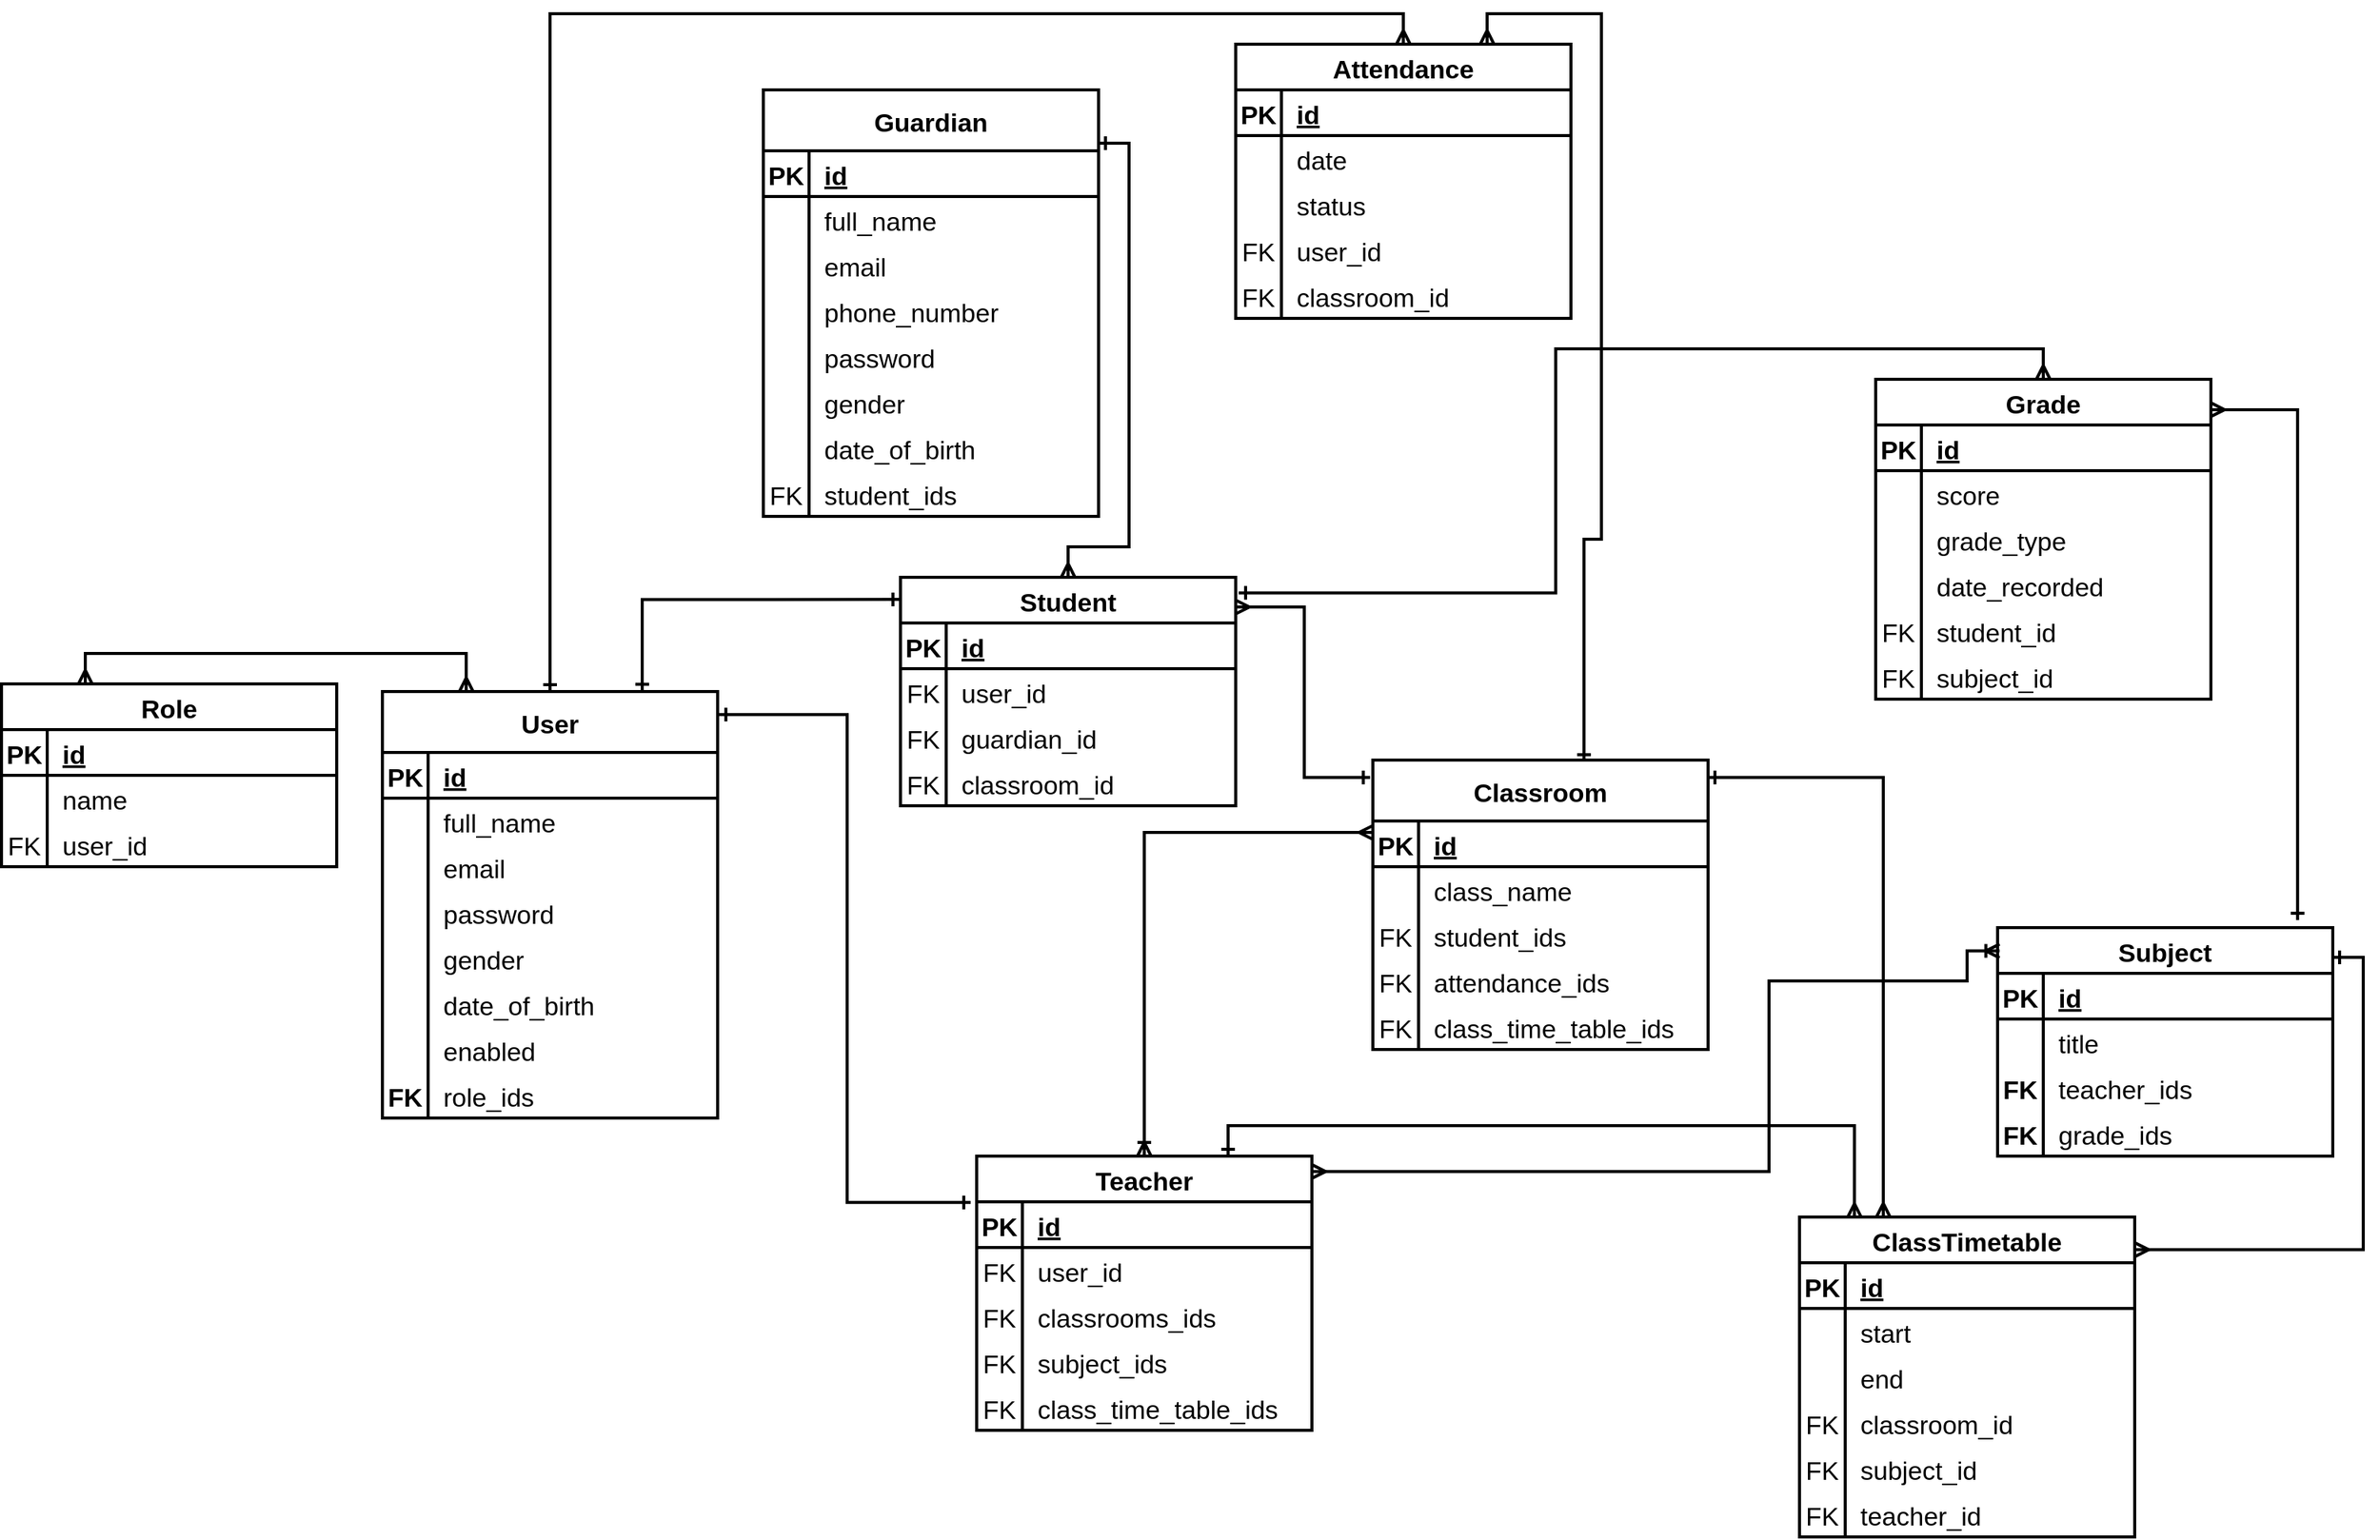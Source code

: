 <mxfile version="24.4.0" type="device">
  <diagram id="R2lEEEUBdFMjLlhIrx00" name="Database ERD">
    <mxGraphModel dx="2127" dy="1650" grid="0" gridSize="10" guides="1" tooltips="1" connect="1" arrows="1" fold="1" page="0" pageScale="1" pageWidth="850" pageHeight="1100" math="0" shadow="0" extFonts="Permanent Marker^https://fonts.googleapis.com/css?family=Permanent+Marker">
      <root>
        <mxCell id="0" />
        <mxCell id="1" parent="0" />
        <mxCell id="C-vyLk0tnHw3VtMMgP7b-2" value="User" style="shape=table;startSize=40;container=1;collapsible=1;childLayout=tableLayout;fixedRows=1;rowLines=0;fontStyle=1;align=center;resizeLast=1;fontSize=17;spacing=4;points=[[0,0,0,0,0],[0,0.25,0,0,0],[0,0.5,0,0,0],[0,0.75,0,0,0],[0,1,0,0,0],[0.25,0,0,0,0],[0.25,1,0,0,0],[0.5,0,0,0,0],[0.5,1,0,0,0],[0.75,0,0,0,0],[0.75,1,0,0,0],[1,0,0,0,0],[1,0.12,0,0,0],[1,0.25,0,0,0],[1,0.5,0,0,0],[1,0.75,0,0,0],[1,1,0,0,0]];strokeColor=#000000;strokeWidth=2;" parent="1" vertex="1">
          <mxGeometry x="220" y="295" width="220" height="280" as="geometry" />
        </mxCell>
        <mxCell id="C-vyLk0tnHw3VtMMgP7b-3" value="" style="shape=partialRectangle;collapsible=0;dropTarget=0;pointerEvents=0;fillColor=none;points=[[0,0.5],[1,0.5]];portConstraint=eastwest;top=0;left=0;right=0;bottom=1;fontSize=17;spacing=4;strokeColor=#000000;strokeWidth=2;" parent="C-vyLk0tnHw3VtMMgP7b-2" vertex="1">
          <mxGeometry y="40" width="220" height="30" as="geometry" />
        </mxCell>
        <mxCell id="C-vyLk0tnHw3VtMMgP7b-4" value="PK" style="shape=partialRectangle;overflow=hidden;connectable=0;fillColor=none;top=0;left=0;bottom=0;right=0;fontStyle=1;fontSize=17;spacing=4;strokeColor=#000000;strokeWidth=2;" parent="C-vyLk0tnHw3VtMMgP7b-3" vertex="1">
          <mxGeometry width="30" height="30" as="geometry">
            <mxRectangle width="30" height="30" as="alternateBounds" />
          </mxGeometry>
        </mxCell>
        <mxCell id="C-vyLk0tnHw3VtMMgP7b-5" value="id" style="shape=partialRectangle;overflow=hidden;connectable=0;fillColor=none;top=0;left=0;bottom=0;right=0;align=left;spacingLeft=6;fontStyle=5;fontSize=17;spacing=4;strokeColor=#000000;strokeWidth=2;" parent="C-vyLk0tnHw3VtMMgP7b-3" vertex="1">
          <mxGeometry x="30" width="190" height="30" as="geometry">
            <mxRectangle width="190" height="30" as="alternateBounds" />
          </mxGeometry>
        </mxCell>
        <mxCell id="gaIJIX93mk9cTEYemh0J-58" value="" style="shape=partialRectangle;collapsible=0;dropTarget=0;pointerEvents=0;fillColor=none;points=[[0,0.5],[1,0.5]];portConstraint=eastwest;top=0;left=0;right=0;bottom=0;fontSize=17;spacing=4;strokeColor=#000000;strokeWidth=2;" parent="C-vyLk0tnHw3VtMMgP7b-2" vertex="1">
          <mxGeometry y="70" width="220" height="30" as="geometry" />
        </mxCell>
        <mxCell id="gaIJIX93mk9cTEYemh0J-59" value="" style="shape=partialRectangle;overflow=hidden;connectable=0;fillColor=none;top=0;left=0;bottom=0;right=0;fontSize=17;spacing=4;strokeColor=#000000;strokeWidth=2;" parent="gaIJIX93mk9cTEYemh0J-58" vertex="1">
          <mxGeometry width="30" height="30" as="geometry">
            <mxRectangle width="30" height="30" as="alternateBounds" />
          </mxGeometry>
        </mxCell>
        <mxCell id="gaIJIX93mk9cTEYemh0J-60" value="full_name" style="shape=partialRectangle;overflow=hidden;connectable=0;fillColor=none;top=0;left=0;bottom=0;right=0;align=left;spacingLeft=6;fontSize=17;spacing=4;strokeColor=#000000;strokeWidth=2;" parent="gaIJIX93mk9cTEYemh0J-58" vertex="1">
          <mxGeometry x="30" width="190" height="30" as="geometry">
            <mxRectangle width="190" height="30" as="alternateBounds" />
          </mxGeometry>
        </mxCell>
        <mxCell id="C-vyLk0tnHw3VtMMgP7b-6" value="" style="shape=partialRectangle;collapsible=0;dropTarget=0;pointerEvents=0;fillColor=none;points=[[0,0.5],[1,0.5]];portConstraint=eastwest;top=0;left=0;right=0;bottom=0;fontSize=17;spacing=4;strokeColor=#000000;strokeWidth=2;" parent="C-vyLk0tnHw3VtMMgP7b-2" vertex="1">
          <mxGeometry y="100" width="220" height="30" as="geometry" />
        </mxCell>
        <mxCell id="C-vyLk0tnHw3VtMMgP7b-7" value="" style="shape=partialRectangle;overflow=hidden;connectable=0;fillColor=none;top=0;left=0;bottom=0;right=0;fontSize=17;spacing=4;strokeColor=#000000;strokeWidth=2;" parent="C-vyLk0tnHw3VtMMgP7b-6" vertex="1">
          <mxGeometry width="30" height="30" as="geometry">
            <mxRectangle width="30" height="30" as="alternateBounds" />
          </mxGeometry>
        </mxCell>
        <mxCell id="C-vyLk0tnHw3VtMMgP7b-8" value="email" style="shape=partialRectangle;overflow=hidden;connectable=0;fillColor=none;top=0;left=0;bottom=0;right=0;align=left;spacingLeft=6;fontSize=17;spacing=4;strokeColor=#000000;strokeWidth=2;" parent="C-vyLk0tnHw3VtMMgP7b-6" vertex="1">
          <mxGeometry x="30" width="190" height="30" as="geometry">
            <mxRectangle width="190" height="30" as="alternateBounds" />
          </mxGeometry>
        </mxCell>
        <mxCell id="C-vyLk0tnHw3VtMMgP7b-9" value="" style="shape=partialRectangle;collapsible=0;dropTarget=0;pointerEvents=0;fillColor=none;points=[[0,0.5],[1,0.5]];portConstraint=eastwest;top=0;left=0;right=0;bottom=0;fontSize=17;spacing=4;strokeColor=#000000;strokeWidth=2;" parent="C-vyLk0tnHw3VtMMgP7b-2" vertex="1">
          <mxGeometry y="130" width="220" height="30" as="geometry" />
        </mxCell>
        <mxCell id="C-vyLk0tnHw3VtMMgP7b-10" value="" style="shape=partialRectangle;overflow=hidden;connectable=0;fillColor=none;top=0;left=0;bottom=0;right=0;fontSize=17;spacing=4;strokeColor=#000000;strokeWidth=2;" parent="C-vyLk0tnHw3VtMMgP7b-9" vertex="1">
          <mxGeometry width="30" height="30" as="geometry">
            <mxRectangle width="30" height="30" as="alternateBounds" />
          </mxGeometry>
        </mxCell>
        <mxCell id="C-vyLk0tnHw3VtMMgP7b-11" value="password" style="shape=partialRectangle;overflow=hidden;connectable=0;fillColor=none;top=0;left=0;bottom=0;right=0;align=left;spacingLeft=6;fontSize=17;spacing=4;strokeColor=#000000;strokeWidth=2;" parent="C-vyLk0tnHw3VtMMgP7b-9" vertex="1">
          <mxGeometry x="30" width="190" height="30" as="geometry">
            <mxRectangle width="190" height="30" as="alternateBounds" />
          </mxGeometry>
        </mxCell>
        <mxCell id="gaIJIX93mk9cTEYemh0J-1" value="" style="shape=partialRectangle;collapsible=0;dropTarget=0;pointerEvents=0;fillColor=none;points=[[0,0.5],[1,0.5]];portConstraint=eastwest;top=0;left=0;right=0;bottom=0;fontSize=17;spacing=4;strokeColor=#000000;strokeWidth=2;" parent="C-vyLk0tnHw3VtMMgP7b-2" vertex="1">
          <mxGeometry y="160" width="220" height="30" as="geometry" />
        </mxCell>
        <mxCell id="gaIJIX93mk9cTEYemh0J-2" value="" style="shape=partialRectangle;overflow=hidden;connectable=0;fillColor=none;top=0;left=0;bottom=0;right=0;fontSize=17;spacing=4;strokeColor=#000000;strokeWidth=2;" parent="gaIJIX93mk9cTEYemh0J-1" vertex="1">
          <mxGeometry width="30" height="30" as="geometry">
            <mxRectangle width="30" height="30" as="alternateBounds" />
          </mxGeometry>
        </mxCell>
        <mxCell id="gaIJIX93mk9cTEYemh0J-3" value="gender" style="shape=partialRectangle;overflow=hidden;connectable=0;fillColor=none;top=0;left=0;bottom=0;right=0;align=left;spacingLeft=6;fontSize=17;spacing=4;strokeColor=#000000;strokeWidth=2;" parent="gaIJIX93mk9cTEYemh0J-1" vertex="1">
          <mxGeometry x="30" width="190" height="30" as="geometry">
            <mxRectangle width="190" height="30" as="alternateBounds" />
          </mxGeometry>
        </mxCell>
        <mxCell id="gaIJIX93mk9cTEYemh0J-61" value="" style="shape=partialRectangle;collapsible=0;dropTarget=0;pointerEvents=0;fillColor=none;points=[[0,0.5],[1,0.5]];portConstraint=eastwest;top=0;left=0;right=0;bottom=0;fontSize=17;spacing=4;strokeColor=#000000;strokeWidth=2;" parent="C-vyLk0tnHw3VtMMgP7b-2" vertex="1">
          <mxGeometry y="190" width="220" height="30" as="geometry" />
        </mxCell>
        <mxCell id="gaIJIX93mk9cTEYemh0J-62" value="" style="shape=partialRectangle;overflow=hidden;connectable=0;fillColor=none;top=0;left=0;bottom=0;right=0;fontSize=17;spacing=4;strokeColor=#000000;strokeWidth=2;" parent="gaIJIX93mk9cTEYemh0J-61" vertex="1">
          <mxGeometry width="30" height="30" as="geometry">
            <mxRectangle width="30" height="30" as="alternateBounds" />
          </mxGeometry>
        </mxCell>
        <mxCell id="gaIJIX93mk9cTEYemh0J-63" value="date_of_birth" style="shape=partialRectangle;overflow=hidden;connectable=0;fillColor=none;top=0;left=0;bottom=0;right=0;align=left;spacingLeft=6;fontSize=17;spacing=4;strokeColor=#000000;strokeWidth=2;" parent="gaIJIX93mk9cTEYemh0J-61" vertex="1">
          <mxGeometry x="30" width="190" height="30" as="geometry">
            <mxRectangle width="190" height="30" as="alternateBounds" />
          </mxGeometry>
        </mxCell>
        <mxCell id="IIN0bnK_DQMC03khMqgG-34" value="" style="shape=partialRectangle;collapsible=0;dropTarget=0;pointerEvents=0;fillColor=none;points=[[0,0.5],[1,0.5]];portConstraint=eastwest;top=0;left=0;right=0;bottom=0;fontSize=17;spacing=4;strokeColor=#000000;strokeWidth=2;" parent="C-vyLk0tnHw3VtMMgP7b-2" vertex="1">
          <mxGeometry y="220" width="220" height="30" as="geometry" />
        </mxCell>
        <mxCell id="IIN0bnK_DQMC03khMqgG-35" value="" style="shape=partialRectangle;overflow=hidden;connectable=0;fillColor=none;top=0;left=0;bottom=0;right=0;fontSize=17;spacing=4;strokeColor=#000000;strokeWidth=2;" parent="IIN0bnK_DQMC03khMqgG-34" vertex="1">
          <mxGeometry width="30" height="30" as="geometry">
            <mxRectangle width="30" height="30" as="alternateBounds" />
          </mxGeometry>
        </mxCell>
        <mxCell id="IIN0bnK_DQMC03khMqgG-36" value="enabled" style="shape=partialRectangle;overflow=hidden;connectable=0;fillColor=none;top=0;left=0;bottom=0;right=0;align=left;spacingLeft=6;fontSize=17;spacing=4;strokeColor=#000000;strokeWidth=2;" parent="IIN0bnK_DQMC03khMqgG-34" vertex="1">
          <mxGeometry x="30" width="190" height="30" as="geometry">
            <mxRectangle width="190" height="30" as="alternateBounds" />
          </mxGeometry>
        </mxCell>
        <mxCell id="IIN0bnK_DQMC03khMqgG-18" value="" style="shape=partialRectangle;collapsible=0;dropTarget=0;pointerEvents=0;fillColor=none;points=[[0,0.5],[1,0.5]];portConstraint=eastwest;top=0;left=0;right=0;bottom=0;fontSize=17;spacing=4;strokeColor=#000000;strokeWidth=2;" parent="C-vyLk0tnHw3VtMMgP7b-2" vertex="1">
          <mxGeometry y="250" width="220" height="30" as="geometry" />
        </mxCell>
        <mxCell id="IIN0bnK_DQMC03khMqgG-19" value="FK" style="shape=partialRectangle;overflow=hidden;connectable=0;fillColor=none;top=0;left=0;bottom=0;right=0;fontSize=17;spacing=4;fontStyle=1;strokeColor=#000000;strokeWidth=2;" parent="IIN0bnK_DQMC03khMqgG-18" vertex="1">
          <mxGeometry width="30" height="30" as="geometry">
            <mxRectangle width="30" height="30" as="alternateBounds" />
          </mxGeometry>
        </mxCell>
        <mxCell id="IIN0bnK_DQMC03khMqgG-20" value="role_ids" style="shape=partialRectangle;overflow=hidden;connectable=0;fillColor=none;top=0;left=0;bottom=0;right=0;align=left;spacingLeft=6;fontSize=17;spacing=4;strokeColor=#000000;strokeWidth=2;" parent="IIN0bnK_DQMC03khMqgG-18" vertex="1">
          <mxGeometry x="30" width="190" height="30" as="geometry">
            <mxRectangle width="190" height="30" as="alternateBounds" />
          </mxGeometry>
        </mxCell>
        <mxCell id="IIN0bnK_DQMC03khMqgG-72" style="edgeStyle=orthogonalEdgeStyle;rounded=0;orthogonalLoop=1;jettySize=auto;html=1;exitX=0.25;exitY=0;exitDx=0;exitDy=0;entryX=0.25;entryY=0;entryDx=0;entryDy=0;curved=0;endArrow=ERmany;endFill=0;startArrow=ERmany;startFill=0;entryPerimeter=0;fillColor=#ffe6cc;strokeColor=#000000;strokeWidth=2;" parent="1" source="IIN0bnK_DQMC03khMqgG-21" target="C-vyLk0tnHw3VtMMgP7b-2" edge="1">
          <mxGeometry relative="1" as="geometry" />
        </mxCell>
        <mxCell id="IIN0bnK_DQMC03khMqgG-21" value="Role" style="shape=table;startSize=30;container=1;collapsible=1;childLayout=tableLayout;fixedRows=1;rowLines=0;fontStyle=1;align=center;resizeLast=1;fontSize=17;spacing=4;strokeColor=#000000;strokeWidth=2;" parent="1" vertex="1">
          <mxGeometry x="-30" y="290" width="220" height="120" as="geometry" />
        </mxCell>
        <mxCell id="IIN0bnK_DQMC03khMqgG-22" value="" style="shape=partialRectangle;collapsible=0;dropTarget=0;pointerEvents=0;fillColor=none;points=[[0,0.5],[1,0.5]];portConstraint=eastwest;top=0;left=0;right=0;bottom=1;fontSize=17;spacing=4;strokeColor=#000000;strokeWidth=2;" parent="IIN0bnK_DQMC03khMqgG-21" vertex="1">
          <mxGeometry y="30" width="220" height="30" as="geometry" />
        </mxCell>
        <mxCell id="IIN0bnK_DQMC03khMqgG-23" value="PK" style="shape=partialRectangle;overflow=hidden;connectable=0;fillColor=none;top=0;left=0;bottom=0;right=0;fontStyle=1;fontSize=17;spacing=4;strokeColor=#000000;strokeWidth=2;" parent="IIN0bnK_DQMC03khMqgG-22" vertex="1">
          <mxGeometry width="30" height="30" as="geometry">
            <mxRectangle width="30" height="30" as="alternateBounds" />
          </mxGeometry>
        </mxCell>
        <mxCell id="IIN0bnK_DQMC03khMqgG-24" value="id" style="shape=partialRectangle;overflow=hidden;connectable=0;fillColor=none;top=0;left=0;bottom=0;right=0;align=left;spacingLeft=6;fontStyle=5;fontSize=17;spacing=4;strokeColor=#000000;strokeWidth=2;" parent="IIN0bnK_DQMC03khMqgG-22" vertex="1">
          <mxGeometry x="30" width="190" height="30" as="geometry">
            <mxRectangle width="190" height="30" as="alternateBounds" />
          </mxGeometry>
        </mxCell>
        <mxCell id="IIN0bnK_DQMC03khMqgG-25" value="" style="shape=partialRectangle;collapsible=0;dropTarget=0;pointerEvents=0;fillColor=none;points=[[0,0.5],[1,0.5]];portConstraint=eastwest;top=0;left=0;right=0;bottom=0;fontSize=17;spacing=4;strokeColor=#000000;strokeWidth=2;" parent="IIN0bnK_DQMC03khMqgG-21" vertex="1">
          <mxGeometry y="60" width="220" height="30" as="geometry" />
        </mxCell>
        <mxCell id="IIN0bnK_DQMC03khMqgG-26" value="" style="shape=partialRectangle;overflow=hidden;connectable=0;fillColor=none;top=0;left=0;bottom=0;right=0;fontSize=17;spacing=4;strokeColor=#000000;strokeWidth=2;" parent="IIN0bnK_DQMC03khMqgG-25" vertex="1">
          <mxGeometry width="30" height="30" as="geometry">
            <mxRectangle width="30" height="30" as="alternateBounds" />
          </mxGeometry>
        </mxCell>
        <mxCell id="IIN0bnK_DQMC03khMqgG-27" value="name" style="shape=partialRectangle;overflow=hidden;connectable=0;fillColor=none;top=0;left=0;bottom=0;right=0;align=left;spacingLeft=6;fontSize=17;spacing=4;strokeColor=#000000;strokeWidth=2;" parent="IIN0bnK_DQMC03khMqgG-25" vertex="1">
          <mxGeometry x="30" width="190" height="30" as="geometry">
            <mxRectangle width="190" height="30" as="alternateBounds" />
          </mxGeometry>
        </mxCell>
        <mxCell id="8HG1gsnEDyygAoFDj-3Z-2" value="" style="shape=partialRectangle;collapsible=0;dropTarget=0;pointerEvents=0;fillColor=none;points=[[0,0.5],[1,0.5]];portConstraint=eastwest;top=0;left=0;right=0;bottom=0;fontSize=17;spacing=4;strokeColor=#000000;strokeWidth=2;" parent="IIN0bnK_DQMC03khMqgG-21" vertex="1">
          <mxGeometry y="90" width="220" height="30" as="geometry" />
        </mxCell>
        <mxCell id="8HG1gsnEDyygAoFDj-3Z-3" value="FK" style="shape=partialRectangle;overflow=hidden;connectable=0;fillColor=none;top=0;left=0;bottom=0;right=0;fontSize=17;spacing=4;strokeColor=#000000;strokeWidth=2;" parent="8HG1gsnEDyygAoFDj-3Z-2" vertex="1">
          <mxGeometry width="30" height="30" as="geometry">
            <mxRectangle width="30" height="30" as="alternateBounds" />
          </mxGeometry>
        </mxCell>
        <mxCell id="8HG1gsnEDyygAoFDj-3Z-4" value="user_id" style="shape=partialRectangle;overflow=hidden;connectable=0;fillColor=none;top=0;left=0;bottom=0;right=0;align=left;spacingLeft=6;fontSize=17;spacing=4;strokeColor=#000000;strokeWidth=2;" parent="8HG1gsnEDyygAoFDj-3Z-2" vertex="1">
          <mxGeometry x="30" width="190" height="30" as="geometry">
            <mxRectangle width="190" height="30" as="alternateBounds" />
          </mxGeometry>
        </mxCell>
        <mxCell id="IIN0bnK_DQMC03khMqgG-73" value="Student" style="shape=table;startSize=30;container=1;collapsible=1;childLayout=tableLayout;fixedRows=1;rowLines=0;fontStyle=1;align=center;resizeLast=1;fontSize=17;spacing=4;points=[[0,0,0,0,0],[0,0.25,0,0,0],[0,0.5,0,0,0],[0,0.75,0,0,0],[0,1,0,0,0],[0.25,0,0,0,0],[0.25,1,0,0,0],[0.5,0,0,0,0],[0.5,1,0,0,0],[0.75,0,0,0,0],[0.75,1,0,0,0],[1,0,0,0,0],[1,0.13,0,0,0],[1,0.25,0,0,0],[1,0.5,0,0,0],[1,0.75,0,0,0],[1,1,0,0,0]];strokeColor=#000000;strokeWidth=2;" parent="1" vertex="1">
          <mxGeometry x="560" y="220" width="220" height="150" as="geometry" />
        </mxCell>
        <mxCell id="IIN0bnK_DQMC03khMqgG-74" value="" style="shape=partialRectangle;collapsible=0;dropTarget=0;pointerEvents=0;fillColor=none;points=[[0,0.5],[1,0.5]];portConstraint=eastwest;top=0;left=0;right=0;bottom=1;fontSize=17;spacing=4;strokeColor=#000000;strokeWidth=2;" parent="IIN0bnK_DQMC03khMqgG-73" vertex="1">
          <mxGeometry y="30" width="220" height="30" as="geometry" />
        </mxCell>
        <mxCell id="IIN0bnK_DQMC03khMqgG-75" value="PK" style="shape=partialRectangle;overflow=hidden;connectable=0;fillColor=none;top=0;left=0;bottom=0;right=0;fontStyle=1;fontSize=17;spacing=4;strokeColor=#000000;strokeWidth=2;" parent="IIN0bnK_DQMC03khMqgG-74" vertex="1">
          <mxGeometry width="30" height="30" as="geometry">
            <mxRectangle width="30" height="30" as="alternateBounds" />
          </mxGeometry>
        </mxCell>
        <mxCell id="IIN0bnK_DQMC03khMqgG-76" value="id" style="shape=partialRectangle;overflow=hidden;connectable=0;fillColor=none;top=0;left=0;bottom=0;right=0;align=left;spacingLeft=6;fontStyle=5;fontSize=17;spacing=4;strokeColor=#000000;strokeWidth=2;" parent="IIN0bnK_DQMC03khMqgG-74" vertex="1">
          <mxGeometry x="30" width="190" height="30" as="geometry">
            <mxRectangle width="190" height="30" as="alternateBounds" />
          </mxGeometry>
        </mxCell>
        <mxCell id="IIN0bnK_DQMC03khMqgG-77" value="" style="shape=partialRectangle;collapsible=0;dropTarget=0;pointerEvents=0;fillColor=none;points=[[0,0.5],[1,0.5]];portConstraint=eastwest;top=0;left=0;right=0;bottom=0;fontSize=17;spacing=4;strokeColor=#000000;strokeWidth=2;" parent="IIN0bnK_DQMC03khMqgG-73" vertex="1">
          <mxGeometry y="60" width="220" height="30" as="geometry" />
        </mxCell>
        <mxCell id="IIN0bnK_DQMC03khMqgG-78" value="FK" style="shape=partialRectangle;overflow=hidden;connectable=0;fillColor=none;top=0;left=0;bottom=0;right=0;fontSize=17;spacing=4;strokeColor=#000000;strokeWidth=2;" parent="IIN0bnK_DQMC03khMqgG-77" vertex="1">
          <mxGeometry width="30" height="30" as="geometry">
            <mxRectangle width="30" height="30" as="alternateBounds" />
          </mxGeometry>
        </mxCell>
        <mxCell id="IIN0bnK_DQMC03khMqgG-79" value="user_id" style="shape=partialRectangle;overflow=hidden;connectable=0;fillColor=none;top=0;left=0;bottom=0;right=0;align=left;spacingLeft=6;fontSize=17;spacing=4;strokeColor=#000000;strokeWidth=2;" parent="IIN0bnK_DQMC03khMqgG-77" vertex="1">
          <mxGeometry x="30" width="190" height="30" as="geometry">
            <mxRectangle width="190" height="30" as="alternateBounds" />
          </mxGeometry>
        </mxCell>
        <mxCell id="IIN0bnK_DQMC03khMqgG-80" value="" style="shape=partialRectangle;collapsible=0;dropTarget=0;pointerEvents=0;fillColor=none;points=[[0,0.5],[1,0.5]];portConstraint=eastwest;top=0;left=0;right=0;bottom=0;fontSize=17;spacing=4;strokeColor=#000000;strokeWidth=2;" parent="IIN0bnK_DQMC03khMqgG-73" vertex="1">
          <mxGeometry y="90" width="220" height="30" as="geometry" />
        </mxCell>
        <mxCell id="IIN0bnK_DQMC03khMqgG-81" value="FK" style="shape=partialRectangle;overflow=hidden;connectable=0;fillColor=none;top=0;left=0;bottom=0;right=0;fontSize=17;spacing=4;fontStyle=0;strokeColor=#000000;strokeWidth=2;" parent="IIN0bnK_DQMC03khMqgG-80" vertex="1">
          <mxGeometry width="30" height="30" as="geometry">
            <mxRectangle width="30" height="30" as="alternateBounds" />
          </mxGeometry>
        </mxCell>
        <mxCell id="IIN0bnK_DQMC03khMqgG-82" value="guardian_id" style="shape=partialRectangle;overflow=hidden;connectable=0;fillColor=none;top=0;left=0;bottom=0;right=0;align=left;spacingLeft=6;fontSize=17;spacing=4;strokeColor=#000000;strokeWidth=2;" parent="IIN0bnK_DQMC03khMqgG-80" vertex="1">
          <mxGeometry x="30" width="190" height="30" as="geometry">
            <mxRectangle width="190" height="30" as="alternateBounds" />
          </mxGeometry>
        </mxCell>
        <mxCell id="IIN0bnK_DQMC03khMqgG-83" value="" style="shape=partialRectangle;collapsible=0;dropTarget=0;pointerEvents=0;fillColor=none;points=[[0,0.5],[1,0.5]];portConstraint=eastwest;top=0;left=0;right=0;bottom=0;fontSize=17;spacing=4;strokeColor=#000000;strokeWidth=2;" parent="IIN0bnK_DQMC03khMqgG-73" vertex="1">
          <mxGeometry y="120" width="220" height="30" as="geometry" />
        </mxCell>
        <mxCell id="IIN0bnK_DQMC03khMqgG-84" value="FK" style="shape=partialRectangle;overflow=hidden;connectable=0;fillColor=none;top=0;left=0;bottom=0;right=0;fontSize=17;spacing=4;fontStyle=0;strokeColor=#000000;strokeWidth=2;" parent="IIN0bnK_DQMC03khMqgG-83" vertex="1">
          <mxGeometry width="30" height="30" as="geometry">
            <mxRectangle width="30" height="30" as="alternateBounds" />
          </mxGeometry>
        </mxCell>
        <mxCell id="IIN0bnK_DQMC03khMqgG-85" value="classroom_id" style="shape=partialRectangle;overflow=hidden;connectable=0;fillColor=none;top=0;left=0;bottom=0;right=0;align=left;spacingLeft=6;fontSize=17;spacing=4;strokeColor=#000000;strokeWidth=2;" parent="IIN0bnK_DQMC03khMqgG-83" vertex="1">
          <mxGeometry x="30" width="190" height="30" as="geometry">
            <mxRectangle width="190" height="30" as="alternateBounds" />
          </mxGeometry>
        </mxCell>
        <mxCell id="IIN0bnK_DQMC03khMqgG-89" value="Teacher" style="shape=table;startSize=30;container=1;collapsible=1;childLayout=tableLayout;fixedRows=1;rowLines=0;fontStyle=1;align=center;resizeLast=1;fontSize=17;spacing=4;strokeColor=#000000;strokeWidth=2;" parent="1" vertex="1">
          <mxGeometry x="610" y="600" width="220" height="180" as="geometry" />
        </mxCell>
        <mxCell id="IIN0bnK_DQMC03khMqgG-90" value="" style="shape=partialRectangle;collapsible=0;dropTarget=0;pointerEvents=0;fillColor=none;points=[[0,0.5],[1,0.5]];portConstraint=eastwest;top=0;left=0;right=0;bottom=1;fontSize=17;spacing=4;strokeColor=#000000;strokeWidth=2;" parent="IIN0bnK_DQMC03khMqgG-89" vertex="1">
          <mxGeometry y="30" width="220" height="30" as="geometry" />
        </mxCell>
        <mxCell id="IIN0bnK_DQMC03khMqgG-91" value="PK" style="shape=partialRectangle;overflow=hidden;connectable=0;fillColor=none;top=0;left=0;bottom=0;right=0;fontStyle=1;fontSize=17;spacing=4;strokeColor=#000000;strokeWidth=2;" parent="IIN0bnK_DQMC03khMqgG-90" vertex="1">
          <mxGeometry width="30" height="30" as="geometry">
            <mxRectangle width="30" height="30" as="alternateBounds" />
          </mxGeometry>
        </mxCell>
        <mxCell id="IIN0bnK_DQMC03khMqgG-92" value="id" style="shape=partialRectangle;overflow=hidden;connectable=0;fillColor=none;top=0;left=0;bottom=0;right=0;align=left;spacingLeft=6;fontStyle=5;fontSize=17;spacing=4;strokeColor=#000000;strokeWidth=2;" parent="IIN0bnK_DQMC03khMqgG-90" vertex="1">
          <mxGeometry x="30" width="190" height="30" as="geometry">
            <mxRectangle width="190" height="30" as="alternateBounds" />
          </mxGeometry>
        </mxCell>
        <mxCell id="IIN0bnK_DQMC03khMqgG-93" value="" style="shape=partialRectangle;collapsible=0;dropTarget=0;pointerEvents=0;fillColor=none;points=[[0,0.5],[1,0.5]];portConstraint=eastwest;top=0;left=0;right=0;bottom=0;fontSize=17;spacing=4;strokeColor=#000000;strokeWidth=2;" parent="IIN0bnK_DQMC03khMqgG-89" vertex="1">
          <mxGeometry y="60" width="220" height="30" as="geometry" />
        </mxCell>
        <mxCell id="IIN0bnK_DQMC03khMqgG-94" value="FK" style="shape=partialRectangle;overflow=hidden;connectable=0;fillColor=none;top=0;left=0;bottom=0;right=0;fontSize=17;spacing=4;strokeColor=#000000;strokeWidth=2;" parent="IIN0bnK_DQMC03khMqgG-93" vertex="1">
          <mxGeometry width="30" height="30" as="geometry">
            <mxRectangle width="30" height="30" as="alternateBounds" />
          </mxGeometry>
        </mxCell>
        <mxCell id="IIN0bnK_DQMC03khMqgG-95" value="user_id" style="shape=partialRectangle;overflow=hidden;connectable=0;fillColor=none;top=0;left=0;bottom=0;right=0;align=left;spacingLeft=6;fontSize=17;spacing=4;strokeColor=#000000;strokeWidth=2;" parent="IIN0bnK_DQMC03khMqgG-93" vertex="1">
          <mxGeometry x="30" width="190" height="30" as="geometry">
            <mxRectangle width="190" height="30" as="alternateBounds" />
          </mxGeometry>
        </mxCell>
        <mxCell id="BdiLi21MH7H2Of-hKjBd-4" value="" style="shape=partialRectangle;collapsible=0;dropTarget=0;pointerEvents=0;fillColor=none;points=[[0,0.5],[1,0.5]];portConstraint=eastwest;top=0;left=0;right=0;bottom=0;fontSize=17;spacing=4;strokeColor=#000000;strokeWidth=2;" parent="IIN0bnK_DQMC03khMqgG-89" vertex="1">
          <mxGeometry y="90" width="220" height="30" as="geometry" />
        </mxCell>
        <mxCell id="BdiLi21MH7H2Of-hKjBd-5" value="FK" style="shape=partialRectangle;overflow=hidden;connectable=0;fillColor=none;top=0;left=0;bottom=0;right=0;fontSize=17;spacing=4;strokeColor=#000000;strokeWidth=2;" parent="BdiLi21MH7H2Of-hKjBd-4" vertex="1">
          <mxGeometry width="30" height="30" as="geometry">
            <mxRectangle width="30" height="30" as="alternateBounds" />
          </mxGeometry>
        </mxCell>
        <mxCell id="BdiLi21MH7H2Of-hKjBd-6" value="classrooms_ids" style="shape=partialRectangle;overflow=hidden;connectable=0;fillColor=none;top=0;left=0;bottom=0;right=0;align=left;spacingLeft=6;fontSize=17;spacing=4;strokeColor=#000000;strokeWidth=2;" parent="BdiLi21MH7H2Of-hKjBd-4" vertex="1">
          <mxGeometry x="30" width="190" height="30" as="geometry">
            <mxRectangle width="190" height="30" as="alternateBounds" />
          </mxGeometry>
        </mxCell>
        <mxCell id="BdiLi21MH7H2Of-hKjBd-21" value="" style="shape=partialRectangle;collapsible=0;dropTarget=0;pointerEvents=0;fillColor=none;points=[[0,0.5],[1,0.5]];portConstraint=eastwest;top=0;left=0;right=0;bottom=0;fontSize=17;spacing=4;strokeColor=#000000;strokeWidth=2;" parent="IIN0bnK_DQMC03khMqgG-89" vertex="1">
          <mxGeometry y="120" width="220" height="30" as="geometry" />
        </mxCell>
        <mxCell id="BdiLi21MH7H2Of-hKjBd-22" value="FK" style="shape=partialRectangle;overflow=hidden;connectable=0;fillColor=none;top=0;left=0;bottom=0;right=0;fontSize=17;spacing=4;strokeColor=#000000;strokeWidth=2;" parent="BdiLi21MH7H2Of-hKjBd-21" vertex="1">
          <mxGeometry width="30" height="30" as="geometry">
            <mxRectangle width="30" height="30" as="alternateBounds" />
          </mxGeometry>
        </mxCell>
        <mxCell id="BdiLi21MH7H2Of-hKjBd-23" value="subject_ids" style="shape=partialRectangle;overflow=hidden;connectable=0;fillColor=none;top=0;left=0;bottom=0;right=0;align=left;spacingLeft=6;fontSize=17;spacing=4;strokeColor=#000000;strokeWidth=2;" parent="BdiLi21MH7H2Of-hKjBd-21" vertex="1">
          <mxGeometry x="30" width="190" height="30" as="geometry">
            <mxRectangle width="190" height="30" as="alternateBounds" />
          </mxGeometry>
        </mxCell>
        <mxCell id="BdiLi21MH7H2Of-hKjBd-10" value="" style="shape=partialRectangle;collapsible=0;dropTarget=0;pointerEvents=0;fillColor=none;points=[[0,0.5],[1,0.5]];portConstraint=eastwest;top=0;left=0;right=0;bottom=0;fontSize=17;spacing=4;strokeColor=#000000;strokeWidth=2;" parent="IIN0bnK_DQMC03khMqgG-89" vertex="1">
          <mxGeometry y="150" width="220" height="30" as="geometry" />
        </mxCell>
        <mxCell id="BdiLi21MH7H2Of-hKjBd-11" value="FK" style="shape=partialRectangle;overflow=hidden;connectable=0;fillColor=none;top=0;left=0;bottom=0;right=0;fontSize=17;spacing=4;strokeColor=#000000;strokeWidth=2;" parent="BdiLi21MH7H2Of-hKjBd-10" vertex="1">
          <mxGeometry width="30" height="30" as="geometry">
            <mxRectangle width="30" height="30" as="alternateBounds" />
          </mxGeometry>
        </mxCell>
        <mxCell id="BdiLi21MH7H2Of-hKjBd-12" value="class_time_table_ids" style="shape=partialRectangle;overflow=hidden;connectable=0;fillColor=none;top=0;left=0;bottom=0;right=0;align=left;spacingLeft=6;fontSize=17;spacing=4;strokeColor=#000000;strokeWidth=2;" parent="BdiLi21MH7H2Of-hKjBd-10" vertex="1">
          <mxGeometry x="30" width="190" height="30" as="geometry">
            <mxRectangle width="190" height="30" as="alternateBounds" />
          </mxGeometry>
        </mxCell>
        <mxCell id="IIN0bnK_DQMC03khMqgG-102" value="Guardian" style="shape=table;startSize=40;container=1;collapsible=1;childLayout=tableLayout;fixedRows=1;rowLines=0;fontStyle=1;align=center;resizeLast=1;fontSize=17;spacing=4;strokeColor=#000000;strokeWidth=2;" parent="1" vertex="1">
          <mxGeometry x="470" y="-100" width="220" height="280" as="geometry" />
        </mxCell>
        <mxCell id="IIN0bnK_DQMC03khMqgG-103" value="" style="shape=partialRectangle;collapsible=0;dropTarget=0;pointerEvents=0;fillColor=none;points=[[0,0.5],[1,0.5]];portConstraint=eastwest;top=0;left=0;right=0;bottom=1;fontSize=17;spacing=4;strokeColor=#000000;strokeWidth=2;" parent="IIN0bnK_DQMC03khMqgG-102" vertex="1">
          <mxGeometry y="40" width="220" height="30" as="geometry" />
        </mxCell>
        <mxCell id="IIN0bnK_DQMC03khMqgG-104" value="PK" style="shape=partialRectangle;overflow=hidden;connectable=0;fillColor=none;top=0;left=0;bottom=0;right=0;fontStyle=1;fontSize=17;spacing=4;strokeColor=#000000;strokeWidth=2;" parent="IIN0bnK_DQMC03khMqgG-103" vertex="1">
          <mxGeometry width="30" height="30" as="geometry">
            <mxRectangle width="30" height="30" as="alternateBounds" />
          </mxGeometry>
        </mxCell>
        <mxCell id="IIN0bnK_DQMC03khMqgG-105" value="id" style="shape=partialRectangle;overflow=hidden;connectable=0;fillColor=none;top=0;left=0;bottom=0;right=0;align=left;spacingLeft=6;fontStyle=5;fontSize=17;spacing=4;strokeColor=#000000;strokeWidth=2;" parent="IIN0bnK_DQMC03khMqgG-103" vertex="1">
          <mxGeometry x="30" width="190" height="30" as="geometry">
            <mxRectangle width="190" height="30" as="alternateBounds" />
          </mxGeometry>
        </mxCell>
        <mxCell id="IIN0bnK_DQMC03khMqgG-106" value="" style="shape=partialRectangle;collapsible=0;dropTarget=0;pointerEvents=0;fillColor=none;points=[[0,0.5],[1,0.5]];portConstraint=eastwest;top=0;left=0;right=0;bottom=0;fontSize=17;spacing=4;strokeColor=#000000;strokeWidth=2;" parent="IIN0bnK_DQMC03khMqgG-102" vertex="1">
          <mxGeometry y="70" width="220" height="30" as="geometry" />
        </mxCell>
        <mxCell id="IIN0bnK_DQMC03khMqgG-107" value="" style="shape=partialRectangle;overflow=hidden;connectable=0;fillColor=none;top=0;left=0;bottom=0;right=0;fontSize=17;spacing=4;strokeColor=#000000;strokeWidth=2;" parent="IIN0bnK_DQMC03khMqgG-106" vertex="1">
          <mxGeometry width="30" height="30" as="geometry">
            <mxRectangle width="30" height="30" as="alternateBounds" />
          </mxGeometry>
        </mxCell>
        <mxCell id="IIN0bnK_DQMC03khMqgG-108" value="full_name" style="shape=partialRectangle;overflow=hidden;connectable=0;fillColor=none;top=0;left=0;bottom=0;right=0;align=left;spacingLeft=6;fontSize=17;spacing=4;strokeColor=#000000;strokeWidth=2;" parent="IIN0bnK_DQMC03khMqgG-106" vertex="1">
          <mxGeometry x="30" width="190" height="30" as="geometry">
            <mxRectangle width="190" height="30" as="alternateBounds" />
          </mxGeometry>
        </mxCell>
        <mxCell id="6D64OIX8FFUOV50wgwX--8" value="" style="shape=partialRectangle;collapsible=0;dropTarget=0;pointerEvents=0;fillColor=none;points=[[0,0.5],[1,0.5]];portConstraint=eastwest;top=0;left=0;right=0;bottom=0;fontSize=17;spacing=4;strokeColor=#000000;strokeWidth=2;" parent="IIN0bnK_DQMC03khMqgG-102" vertex="1">
          <mxGeometry y="100" width="220" height="30" as="geometry" />
        </mxCell>
        <mxCell id="6D64OIX8FFUOV50wgwX--9" value="" style="shape=partialRectangle;overflow=hidden;connectable=0;fillColor=none;top=0;left=0;bottom=0;right=0;fontSize=17;spacing=4;strokeColor=#000000;strokeWidth=2;" parent="6D64OIX8FFUOV50wgwX--8" vertex="1">
          <mxGeometry width="30" height="30" as="geometry">
            <mxRectangle width="30" height="30" as="alternateBounds" />
          </mxGeometry>
        </mxCell>
        <mxCell id="6D64OIX8FFUOV50wgwX--10" value="email" style="shape=partialRectangle;overflow=hidden;connectable=0;fillColor=none;top=0;left=0;bottom=0;right=0;align=left;spacingLeft=6;fontSize=17;spacing=4;strokeColor=#000000;strokeWidth=2;" parent="6D64OIX8FFUOV50wgwX--8" vertex="1">
          <mxGeometry x="30" width="190" height="30" as="geometry">
            <mxRectangle width="190" height="30" as="alternateBounds" />
          </mxGeometry>
        </mxCell>
        <mxCell id="6D64OIX8FFUOV50wgwX--11" value="" style="shape=partialRectangle;collapsible=0;dropTarget=0;pointerEvents=0;fillColor=none;points=[[0,0.5],[1,0.5]];portConstraint=eastwest;top=0;left=0;right=0;bottom=0;fontSize=17;spacing=4;strokeColor=#000000;strokeWidth=2;" parent="IIN0bnK_DQMC03khMqgG-102" vertex="1">
          <mxGeometry y="130" width="220" height="30" as="geometry" />
        </mxCell>
        <mxCell id="6D64OIX8FFUOV50wgwX--12" value="" style="shape=partialRectangle;overflow=hidden;connectable=0;fillColor=none;top=0;left=0;bottom=0;right=0;fontSize=17;spacing=4;strokeColor=#000000;strokeWidth=2;" parent="6D64OIX8FFUOV50wgwX--11" vertex="1">
          <mxGeometry width="30" height="30" as="geometry">
            <mxRectangle width="30" height="30" as="alternateBounds" />
          </mxGeometry>
        </mxCell>
        <mxCell id="6D64OIX8FFUOV50wgwX--13" value="phone_number" style="shape=partialRectangle;overflow=hidden;connectable=0;fillColor=none;top=0;left=0;bottom=0;right=0;align=left;spacingLeft=6;fontSize=17;spacing=4;strokeColor=#000000;strokeWidth=2;" parent="6D64OIX8FFUOV50wgwX--11" vertex="1">
          <mxGeometry x="30" width="190" height="30" as="geometry">
            <mxRectangle width="190" height="30" as="alternateBounds" />
          </mxGeometry>
        </mxCell>
        <mxCell id="6D64OIX8FFUOV50wgwX--14" value="" style="shape=partialRectangle;collapsible=0;dropTarget=0;pointerEvents=0;fillColor=none;points=[[0,0.5],[1,0.5]];portConstraint=eastwest;top=0;left=0;right=0;bottom=0;fontSize=17;spacing=4;strokeColor=#000000;strokeWidth=2;" parent="IIN0bnK_DQMC03khMqgG-102" vertex="1">
          <mxGeometry y="160" width="220" height="30" as="geometry" />
        </mxCell>
        <mxCell id="6D64OIX8FFUOV50wgwX--15" value="" style="shape=partialRectangle;overflow=hidden;connectable=0;fillColor=none;top=0;left=0;bottom=0;right=0;fontSize=17;spacing=4;strokeColor=#000000;strokeWidth=2;" parent="6D64OIX8FFUOV50wgwX--14" vertex="1">
          <mxGeometry width="30" height="30" as="geometry">
            <mxRectangle width="30" height="30" as="alternateBounds" />
          </mxGeometry>
        </mxCell>
        <mxCell id="6D64OIX8FFUOV50wgwX--16" value="password" style="shape=partialRectangle;overflow=hidden;connectable=0;fillColor=none;top=0;left=0;bottom=0;right=0;align=left;spacingLeft=6;fontSize=17;spacing=4;strokeColor=#000000;strokeWidth=2;" parent="6D64OIX8FFUOV50wgwX--14" vertex="1">
          <mxGeometry x="30" width="190" height="30" as="geometry">
            <mxRectangle width="190" height="30" as="alternateBounds" />
          </mxGeometry>
        </mxCell>
        <mxCell id="6D64OIX8FFUOV50wgwX--17" value="" style="shape=partialRectangle;collapsible=0;dropTarget=0;pointerEvents=0;fillColor=none;points=[[0,0.5],[1,0.5]];portConstraint=eastwest;top=0;left=0;right=0;bottom=0;fontSize=17;spacing=4;strokeColor=#000000;strokeWidth=2;" parent="IIN0bnK_DQMC03khMqgG-102" vertex="1">
          <mxGeometry y="190" width="220" height="30" as="geometry" />
        </mxCell>
        <mxCell id="6D64OIX8FFUOV50wgwX--18" value="" style="shape=partialRectangle;overflow=hidden;connectable=0;fillColor=none;top=0;left=0;bottom=0;right=0;fontSize=17;spacing=4;strokeColor=#000000;strokeWidth=2;" parent="6D64OIX8FFUOV50wgwX--17" vertex="1">
          <mxGeometry width="30" height="30" as="geometry">
            <mxRectangle width="30" height="30" as="alternateBounds" />
          </mxGeometry>
        </mxCell>
        <mxCell id="6D64OIX8FFUOV50wgwX--19" value="gender" style="shape=partialRectangle;overflow=hidden;connectable=0;fillColor=none;top=0;left=0;bottom=0;right=0;align=left;spacingLeft=6;fontSize=17;spacing=4;strokeColor=#000000;strokeWidth=2;" parent="6D64OIX8FFUOV50wgwX--17" vertex="1">
          <mxGeometry x="30" width="190" height="30" as="geometry">
            <mxRectangle width="190" height="30" as="alternateBounds" />
          </mxGeometry>
        </mxCell>
        <mxCell id="gaIJIX93mk9cTEYemh0J-64" value="" style="shape=partialRectangle;collapsible=0;dropTarget=0;pointerEvents=0;fillColor=none;points=[[0,0.5],[1,0.5]];portConstraint=eastwest;top=0;left=0;right=0;bottom=0;fontSize=17;spacing=4;strokeColor=#000000;strokeWidth=2;" parent="IIN0bnK_DQMC03khMqgG-102" vertex="1">
          <mxGeometry y="220" width="220" height="30" as="geometry" />
        </mxCell>
        <mxCell id="gaIJIX93mk9cTEYemh0J-65" value="" style="shape=partialRectangle;overflow=hidden;connectable=0;fillColor=none;top=0;left=0;bottom=0;right=0;fontSize=17;spacing=4;strokeColor=#000000;strokeWidth=2;" parent="gaIJIX93mk9cTEYemh0J-64" vertex="1">
          <mxGeometry width="30" height="30" as="geometry">
            <mxRectangle width="30" height="30" as="alternateBounds" />
          </mxGeometry>
        </mxCell>
        <mxCell id="gaIJIX93mk9cTEYemh0J-66" value="date_of_birth" style="shape=partialRectangle;overflow=hidden;connectable=0;fillColor=none;top=0;left=0;bottom=0;right=0;align=left;spacingLeft=6;fontSize=17;spacing=4;strokeColor=#000000;strokeWidth=2;" parent="gaIJIX93mk9cTEYemh0J-64" vertex="1">
          <mxGeometry x="30" width="190" height="30" as="geometry">
            <mxRectangle width="190" height="30" as="alternateBounds" />
          </mxGeometry>
        </mxCell>
        <mxCell id="6D64OIX8FFUOV50wgwX--20" value="" style="shape=partialRectangle;collapsible=0;dropTarget=0;pointerEvents=0;fillColor=none;points=[[0,0.5],[1,0.5]];portConstraint=eastwest;top=0;left=0;right=0;bottom=0;fontSize=17;spacing=4;strokeColor=#000000;strokeWidth=2;" parent="IIN0bnK_DQMC03khMqgG-102" vertex="1">
          <mxGeometry y="250" width="220" height="30" as="geometry" />
        </mxCell>
        <mxCell id="6D64OIX8FFUOV50wgwX--21" value="FK" style="shape=partialRectangle;overflow=hidden;connectable=0;fillColor=none;top=0;left=0;bottom=0;right=0;fontSize=17;spacing=4;strokeColor=#000000;strokeWidth=2;" parent="6D64OIX8FFUOV50wgwX--20" vertex="1">
          <mxGeometry width="30" height="30" as="geometry">
            <mxRectangle width="30" height="30" as="alternateBounds" />
          </mxGeometry>
        </mxCell>
        <mxCell id="6D64OIX8FFUOV50wgwX--22" value="student_ids" style="shape=partialRectangle;overflow=hidden;connectable=0;fillColor=none;top=0;left=0;bottom=0;right=0;align=left;spacingLeft=6;fontSize=17;spacing=4;strokeColor=#000000;strokeWidth=2;" parent="6D64OIX8FFUOV50wgwX--20" vertex="1">
          <mxGeometry x="30" width="190" height="30" as="geometry">
            <mxRectangle width="190" height="30" as="alternateBounds" />
          </mxGeometry>
        </mxCell>
        <mxCell id="IIN0bnK_DQMC03khMqgG-195" style="edgeStyle=orthogonalEdgeStyle;rounded=0;orthogonalLoop=1;jettySize=auto;html=1;exitX=-0.008;exitY=0.06;exitDx=0;exitDy=0;exitPerimeter=0;endArrow=ERmany;endFill=0;startArrow=ERone;startFill=0;curved=0;entryX=1;entryY=0.13;entryDx=0;entryDy=0;entryPerimeter=0;fillColor=#ffe6cc;strokeColor=#000000;strokeWidth=2;" parent="1" source="IIN0bnK_DQMC03khMqgG-112" target="IIN0bnK_DQMC03khMqgG-73" edge="1">
          <mxGeometry relative="1" as="geometry">
            <mxPoint x="460" y="620" as="targetPoint" />
          </mxGeometry>
        </mxCell>
        <mxCell id="IIN0bnK_DQMC03khMqgG-112" value="Classroom" style="shape=table;startSize=40;container=1;collapsible=1;childLayout=tableLayout;fixedRows=1;rowLines=0;fontStyle=1;align=center;resizeLast=1;fontSize=17;spacing=4;points=[[0,0,0,0,0],[0,0.14,0,0,0],[0,0.25,0,0,0],[0,0.5,0,0,0],[0,0.75,0,0,0],[0,1,0,0,0],[0.25,0,0,0,0],[0.25,1,0,0,0],[0.5,0,0,0,0],[0.5,1,0,0,0],[0.75,0,0,0,0],[0.75,1,0,0,0],[1,0,0,0,0],[1,0.06,0,0,0],[1,0.17,0,0,0],[1,0.25,0,0,0],[1,0.5,0,0,0],[1,0.75,0,0,0],[1,1,0,0,0]];strokeColor=#000000;strokeWidth=2;" parent="1" vertex="1">
          <mxGeometry x="870" y="340" width="220" height="190" as="geometry" />
        </mxCell>
        <mxCell id="IIN0bnK_DQMC03khMqgG-113" value="" style="shape=partialRectangle;collapsible=0;dropTarget=0;pointerEvents=0;fillColor=none;points=[[0,0.5],[1,0.5]];portConstraint=eastwest;top=0;left=0;right=0;bottom=1;fontSize=17;spacing=4;strokeColor=#000000;strokeWidth=2;" parent="IIN0bnK_DQMC03khMqgG-112" vertex="1">
          <mxGeometry y="40" width="220" height="30" as="geometry" />
        </mxCell>
        <mxCell id="IIN0bnK_DQMC03khMqgG-114" value="PK" style="shape=partialRectangle;overflow=hidden;connectable=0;fillColor=none;top=0;left=0;bottom=0;right=0;fontStyle=1;fontSize=17;spacing=4;strokeColor=#000000;strokeWidth=2;" parent="IIN0bnK_DQMC03khMqgG-113" vertex="1">
          <mxGeometry width="30" height="30" as="geometry">
            <mxRectangle width="30" height="30" as="alternateBounds" />
          </mxGeometry>
        </mxCell>
        <mxCell id="IIN0bnK_DQMC03khMqgG-115" value="id" style="shape=partialRectangle;overflow=hidden;connectable=0;fillColor=none;top=0;left=0;bottom=0;right=0;align=left;spacingLeft=6;fontStyle=5;fontSize=17;spacing=4;strokeColor=#000000;strokeWidth=2;" parent="IIN0bnK_DQMC03khMqgG-113" vertex="1">
          <mxGeometry x="30" width="190" height="30" as="geometry">
            <mxRectangle width="190" height="30" as="alternateBounds" />
          </mxGeometry>
        </mxCell>
        <mxCell id="gaIJIX93mk9cTEYemh0J-78" value="" style="shape=partialRectangle;collapsible=0;dropTarget=0;pointerEvents=0;fillColor=none;points=[[0,0.5],[1,0.5]];portConstraint=eastwest;top=0;left=0;right=0;bottom=0;fontSize=17;spacing=4;strokeColor=#000000;strokeWidth=2;" parent="IIN0bnK_DQMC03khMqgG-112" vertex="1">
          <mxGeometry y="70" width="220" height="30" as="geometry" />
        </mxCell>
        <mxCell id="gaIJIX93mk9cTEYemh0J-79" value="" style="shape=partialRectangle;overflow=hidden;connectable=0;fillColor=none;top=0;left=0;bottom=0;right=0;fontSize=17;spacing=4;strokeColor=#000000;strokeWidth=2;" parent="gaIJIX93mk9cTEYemh0J-78" vertex="1">
          <mxGeometry width="30" height="30" as="geometry">
            <mxRectangle width="30" height="30" as="alternateBounds" />
          </mxGeometry>
        </mxCell>
        <mxCell id="gaIJIX93mk9cTEYemh0J-80" value="class_name" style="shape=partialRectangle;overflow=hidden;connectable=0;fillColor=none;top=0;left=0;bottom=0;right=0;align=left;spacingLeft=6;fontSize=17;spacing=4;strokeColor=#000000;strokeWidth=2;" parent="gaIJIX93mk9cTEYemh0J-78" vertex="1">
          <mxGeometry x="30" width="190" height="30" as="geometry">
            <mxRectangle width="190" height="30" as="alternateBounds" />
          </mxGeometry>
        </mxCell>
        <mxCell id="6D64OIX8FFUOV50wgwX--23" value="" style="shape=partialRectangle;collapsible=0;dropTarget=0;pointerEvents=0;fillColor=none;points=[[0,0.5],[1,0.5]];portConstraint=eastwest;top=0;left=0;right=0;bottom=0;fontSize=17;spacing=4;strokeColor=#000000;strokeWidth=2;" parent="IIN0bnK_DQMC03khMqgG-112" vertex="1">
          <mxGeometry y="100" width="220" height="30" as="geometry" />
        </mxCell>
        <mxCell id="6D64OIX8FFUOV50wgwX--24" value="FK" style="shape=partialRectangle;overflow=hidden;connectable=0;fillColor=none;top=0;left=0;bottom=0;right=0;fontSize=17;spacing=4;strokeColor=#000000;strokeWidth=2;" parent="6D64OIX8FFUOV50wgwX--23" vertex="1">
          <mxGeometry width="30" height="30" as="geometry">
            <mxRectangle width="30" height="30" as="alternateBounds" />
          </mxGeometry>
        </mxCell>
        <mxCell id="6D64OIX8FFUOV50wgwX--25" value="student_ids" style="shape=partialRectangle;overflow=hidden;connectable=0;fillColor=none;top=0;left=0;bottom=0;right=0;align=left;spacingLeft=6;fontSize=17;spacing=4;strokeColor=#000000;strokeWidth=2;" parent="6D64OIX8FFUOV50wgwX--23" vertex="1">
          <mxGeometry x="30" width="190" height="30" as="geometry">
            <mxRectangle width="190" height="30" as="alternateBounds" />
          </mxGeometry>
        </mxCell>
        <mxCell id="BdiLi21MH7H2Of-hKjBd-1" value="" style="shape=partialRectangle;collapsible=0;dropTarget=0;pointerEvents=0;fillColor=none;points=[[0,0.5],[1,0.5]];portConstraint=eastwest;top=0;left=0;right=0;bottom=0;fontSize=17;spacing=4;strokeColor=#000000;strokeWidth=2;" parent="IIN0bnK_DQMC03khMqgG-112" vertex="1">
          <mxGeometry y="130" width="220" height="30" as="geometry" />
        </mxCell>
        <mxCell id="BdiLi21MH7H2Of-hKjBd-2" value="FK" style="shape=partialRectangle;overflow=hidden;connectable=0;fillColor=none;top=0;left=0;bottom=0;right=0;fontSize=17;spacing=4;strokeColor=#000000;strokeWidth=2;" parent="BdiLi21MH7H2Of-hKjBd-1" vertex="1">
          <mxGeometry width="30" height="30" as="geometry">
            <mxRectangle width="30" height="30" as="alternateBounds" />
          </mxGeometry>
        </mxCell>
        <mxCell id="BdiLi21MH7H2Of-hKjBd-3" value="attendance_ids" style="shape=partialRectangle;overflow=hidden;connectable=0;fillColor=none;top=0;left=0;bottom=0;right=0;align=left;spacingLeft=6;fontSize=17;spacing=4;strokeColor=#000000;strokeWidth=2;" parent="BdiLi21MH7H2Of-hKjBd-1" vertex="1">
          <mxGeometry x="30" width="190" height="30" as="geometry">
            <mxRectangle width="190" height="30" as="alternateBounds" />
          </mxGeometry>
        </mxCell>
        <mxCell id="IIN0bnK_DQMC03khMqgG-119" value="" style="shape=partialRectangle;collapsible=0;dropTarget=0;pointerEvents=0;fillColor=none;points=[[0,0.5],[1,0.5]];portConstraint=eastwest;top=0;left=0;right=0;bottom=0;fontSize=17;spacing=4;strokeColor=#000000;strokeWidth=2;" parent="IIN0bnK_DQMC03khMqgG-112" vertex="1">
          <mxGeometry y="160" width="220" height="30" as="geometry" />
        </mxCell>
        <mxCell id="IIN0bnK_DQMC03khMqgG-120" value="FK" style="shape=partialRectangle;overflow=hidden;connectable=0;fillColor=none;top=0;left=0;bottom=0;right=0;fontSize=17;spacing=4;strokeColor=#000000;strokeWidth=2;" parent="IIN0bnK_DQMC03khMqgG-119" vertex="1">
          <mxGeometry width="30" height="30" as="geometry">
            <mxRectangle width="30" height="30" as="alternateBounds" />
          </mxGeometry>
        </mxCell>
        <mxCell id="IIN0bnK_DQMC03khMqgG-121" value="class_time_table_ids" style="shape=partialRectangle;overflow=hidden;connectable=0;fillColor=none;top=0;left=0;bottom=0;right=0;align=left;spacingLeft=6;fontSize=17;spacing=4;strokeColor=#000000;strokeWidth=2;" parent="IIN0bnK_DQMC03khMqgG-119" vertex="1">
          <mxGeometry x="30" width="190" height="30" as="geometry">
            <mxRectangle width="190" height="30" as="alternateBounds" />
          </mxGeometry>
        </mxCell>
        <mxCell id="IIN0bnK_DQMC03khMqgG-125" value="Subject" style="shape=table;startSize=30;container=1;collapsible=1;childLayout=tableLayout;fixedRows=1;rowLines=0;fontStyle=1;align=center;resizeLast=1;fontSize=17;spacing=4;points=[[0,0,0,0,0],[0,0.25,0,0,0],[0,0.5,0,0,0],[0,0.75,0,0,0],[0,1,0,0,0],[0.25,0,0,0,0],[0.25,1,0,0,0],[0.5,0,0,0,0],[0.5,1,0,0,0],[0.75,0,0,0,0],[0.75,1,0,0,0],[1,0,0,0,0],[1,0.13,0,0,0],[1,0.25,0,0,0],[1,0.5,0,0,0],[1,0.75,0,0,0],[1,1,0,0,0]];strokeColor=#000000;strokeWidth=2;" parent="1" vertex="1">
          <mxGeometry x="1280" y="450" width="220" height="150" as="geometry" />
        </mxCell>
        <mxCell id="IIN0bnK_DQMC03khMqgG-126" value="" style="shape=partialRectangle;collapsible=0;dropTarget=0;pointerEvents=0;fillColor=none;points=[[0,0.5],[1,0.5]];portConstraint=eastwest;top=0;left=0;right=0;bottom=1;fontSize=17;spacing=4;strokeColor=#000000;strokeWidth=2;" parent="IIN0bnK_DQMC03khMqgG-125" vertex="1">
          <mxGeometry y="30" width="220" height="30" as="geometry" />
        </mxCell>
        <mxCell id="IIN0bnK_DQMC03khMqgG-127" value="PK" style="shape=partialRectangle;overflow=hidden;connectable=0;fillColor=none;top=0;left=0;bottom=0;right=0;fontStyle=1;fontSize=17;spacing=4;strokeColor=#000000;strokeWidth=2;" parent="IIN0bnK_DQMC03khMqgG-126" vertex="1">
          <mxGeometry width="30" height="30" as="geometry">
            <mxRectangle width="30" height="30" as="alternateBounds" />
          </mxGeometry>
        </mxCell>
        <mxCell id="IIN0bnK_DQMC03khMqgG-128" value="id" style="shape=partialRectangle;overflow=hidden;connectable=0;fillColor=none;top=0;left=0;bottom=0;right=0;align=left;spacingLeft=6;fontStyle=5;fontSize=17;spacing=4;strokeColor=#000000;strokeWidth=2;" parent="IIN0bnK_DQMC03khMqgG-126" vertex="1">
          <mxGeometry x="30" width="190" height="30" as="geometry">
            <mxRectangle width="190" height="30" as="alternateBounds" />
          </mxGeometry>
        </mxCell>
        <mxCell id="IIN0bnK_DQMC03khMqgG-132" value="" style="shape=partialRectangle;collapsible=0;dropTarget=0;pointerEvents=0;fillColor=none;points=[[0,0.5],[1,0.5]];portConstraint=eastwest;top=0;left=0;right=0;bottom=0;fontSize=17;spacing=4;strokeColor=#000000;strokeWidth=2;" parent="IIN0bnK_DQMC03khMqgG-125" vertex="1">
          <mxGeometry y="60" width="220" height="30" as="geometry" />
        </mxCell>
        <mxCell id="IIN0bnK_DQMC03khMqgG-133" value="" style="shape=partialRectangle;overflow=hidden;connectable=0;fillColor=none;top=0;left=0;bottom=0;right=0;fontSize=17;spacing=4;strokeColor=#000000;strokeWidth=2;" parent="IIN0bnK_DQMC03khMqgG-132" vertex="1">
          <mxGeometry width="30" height="30" as="geometry">
            <mxRectangle width="30" height="30" as="alternateBounds" />
          </mxGeometry>
        </mxCell>
        <mxCell id="IIN0bnK_DQMC03khMqgG-134" value="title" style="shape=partialRectangle;overflow=hidden;connectable=0;fillColor=none;top=0;left=0;bottom=0;right=0;align=left;spacingLeft=6;fontSize=17;spacing=4;strokeColor=#000000;strokeWidth=2;" parent="IIN0bnK_DQMC03khMqgG-132" vertex="1">
          <mxGeometry x="30" width="190" height="30" as="geometry">
            <mxRectangle width="190" height="30" as="alternateBounds" />
          </mxGeometry>
        </mxCell>
        <mxCell id="gaIJIX93mk9cTEYemh0J-85" value="" style="shape=partialRectangle;collapsible=0;dropTarget=0;pointerEvents=0;fillColor=none;points=[[0,0.5],[1,0.5]];portConstraint=eastwest;top=0;left=0;right=0;bottom=0;fontSize=17;spacing=4;strokeColor=#000000;strokeWidth=2;" parent="IIN0bnK_DQMC03khMqgG-125" vertex="1">
          <mxGeometry y="90" width="220" height="30" as="geometry" />
        </mxCell>
        <mxCell id="gaIJIX93mk9cTEYemh0J-86" value="FK" style="shape=partialRectangle;overflow=hidden;connectable=0;fillColor=none;top=0;left=0;bottom=0;right=0;fontSize=17;spacing=4;fontStyle=1;strokeColor=#000000;strokeWidth=2;" parent="gaIJIX93mk9cTEYemh0J-85" vertex="1">
          <mxGeometry width="30" height="30" as="geometry">
            <mxRectangle width="30" height="30" as="alternateBounds" />
          </mxGeometry>
        </mxCell>
        <mxCell id="gaIJIX93mk9cTEYemh0J-87" value="teacher_ids" style="shape=partialRectangle;overflow=hidden;connectable=0;fillColor=none;top=0;left=0;bottom=0;right=0;align=left;spacingLeft=6;fontSize=17;spacing=4;strokeColor=#000000;strokeWidth=2;" parent="gaIJIX93mk9cTEYemh0J-85" vertex="1">
          <mxGeometry x="30" width="190" height="30" as="geometry">
            <mxRectangle width="190" height="30" as="alternateBounds" />
          </mxGeometry>
        </mxCell>
        <mxCell id="BdiLi21MH7H2Of-hKjBd-24" value="" style="shape=partialRectangle;collapsible=0;dropTarget=0;pointerEvents=0;fillColor=none;points=[[0,0.5],[1,0.5]];portConstraint=eastwest;top=0;left=0;right=0;bottom=0;fontSize=17;spacing=4;strokeColor=#000000;strokeWidth=2;" parent="IIN0bnK_DQMC03khMqgG-125" vertex="1">
          <mxGeometry y="120" width="220" height="30" as="geometry" />
        </mxCell>
        <mxCell id="BdiLi21MH7H2Of-hKjBd-25" value="FK" style="shape=partialRectangle;overflow=hidden;connectable=0;fillColor=none;top=0;left=0;bottom=0;right=0;fontSize=17;spacing=4;fontStyle=1;strokeColor=#000000;strokeWidth=2;" parent="BdiLi21MH7H2Of-hKjBd-24" vertex="1">
          <mxGeometry width="30" height="30" as="geometry">
            <mxRectangle width="30" height="30" as="alternateBounds" />
          </mxGeometry>
        </mxCell>
        <mxCell id="BdiLi21MH7H2Of-hKjBd-26" value="grade_ids" style="shape=partialRectangle;overflow=hidden;connectable=0;fillColor=none;top=0;left=0;bottom=0;right=0;align=left;spacingLeft=6;fontSize=17;spacing=4;strokeColor=#000000;strokeWidth=2;" parent="BdiLi21MH7H2Of-hKjBd-24" vertex="1">
          <mxGeometry x="30" width="190" height="30" as="geometry">
            <mxRectangle width="190" height="30" as="alternateBounds" />
          </mxGeometry>
        </mxCell>
        <mxCell id="8HG1gsnEDyygAoFDj-3Z-13" style="edgeStyle=orthogonalEdgeStyle;rounded=0;orthogonalLoop=1;jettySize=auto;html=1;exitX=0.164;exitY=0.001;exitDx=0;exitDy=0;exitPerimeter=0;entryX=0.75;entryY=0;entryDx=0;entryDy=0;startArrow=ERmany;startFill=0;endArrow=ERone;endFill=0;fillColor=#ffe6cc;strokeColor=#000000;strokeWidth=2;" parent="1" source="IIN0bnK_DQMC03khMqgG-141" target="IIN0bnK_DQMC03khMqgG-89" edge="1">
          <mxGeometry relative="1" as="geometry" />
        </mxCell>
        <mxCell id="IIN0bnK_DQMC03khMqgG-141" value="ClassTimetable" style="shape=table;startSize=30;container=1;collapsible=1;childLayout=tableLayout;fixedRows=1;rowLines=0;fontStyle=1;align=center;resizeLast=1;fontSize=17;spacing=4;points=[[0,0,0,0,0],[0,0.1,0,0,0],[0,0.25,0,0,0],[0,0.5,0,0,0],[0,0.75,0,0,0],[0,1,0,0,0],[0.25,0,0,0,0],[0.25,1,0,0,0],[0.5,0,0,0,0],[0.5,1,0,0,0],[0.75,0,0,0,0],[0.75,1,0,0,0],[1,0,0,0,0],[1,0.25,0,0,0],[1,0.5,0,0,0],[1,0.75,0,0,0],[1,1,0,0,0]];strokeColor=#000000;strokeWidth=2;" parent="1" vertex="1">
          <mxGeometry x="1150" y="640" width="220" height="210" as="geometry" />
        </mxCell>
        <mxCell id="IIN0bnK_DQMC03khMqgG-142" value="" style="shape=partialRectangle;collapsible=0;dropTarget=0;pointerEvents=0;fillColor=none;points=[[0,0.5],[1,0.5]];portConstraint=eastwest;top=0;left=0;right=0;bottom=1;fontSize=17;spacing=4;strokeColor=#000000;strokeWidth=2;" parent="IIN0bnK_DQMC03khMqgG-141" vertex="1">
          <mxGeometry y="30" width="220" height="30" as="geometry" />
        </mxCell>
        <mxCell id="IIN0bnK_DQMC03khMqgG-143" value="PK" style="shape=partialRectangle;overflow=hidden;connectable=0;fillColor=none;top=0;left=0;bottom=0;right=0;fontStyle=1;fontSize=17;spacing=4;strokeColor=#000000;strokeWidth=2;" parent="IIN0bnK_DQMC03khMqgG-142" vertex="1">
          <mxGeometry width="30" height="30" as="geometry">
            <mxRectangle width="30" height="30" as="alternateBounds" />
          </mxGeometry>
        </mxCell>
        <mxCell id="IIN0bnK_DQMC03khMqgG-144" value="id" style="shape=partialRectangle;overflow=hidden;connectable=0;fillColor=none;top=0;left=0;bottom=0;right=0;align=left;spacingLeft=6;fontStyle=5;fontSize=17;spacing=4;strokeColor=#000000;strokeWidth=2;" parent="IIN0bnK_DQMC03khMqgG-142" vertex="1">
          <mxGeometry x="30" width="190" height="30" as="geometry">
            <mxRectangle width="190" height="30" as="alternateBounds" />
          </mxGeometry>
        </mxCell>
        <mxCell id="IIN0bnK_DQMC03khMqgG-160" value="" style="shape=partialRectangle;collapsible=0;dropTarget=0;pointerEvents=0;fillColor=none;points=[[0,0.5],[1,0.5]];portConstraint=eastwest;top=0;left=0;right=0;bottom=0;fontSize=17;spacing=4;strokeColor=#000000;strokeWidth=2;" parent="IIN0bnK_DQMC03khMqgG-141" vertex="1">
          <mxGeometry y="60" width="220" height="30" as="geometry" />
        </mxCell>
        <mxCell id="IIN0bnK_DQMC03khMqgG-161" value="" style="shape=partialRectangle;overflow=hidden;connectable=0;fillColor=none;top=0;left=0;bottom=0;right=0;fontSize=17;spacing=4;strokeColor=#000000;strokeWidth=2;" parent="IIN0bnK_DQMC03khMqgG-160" vertex="1">
          <mxGeometry width="30" height="30" as="geometry">
            <mxRectangle width="30" height="30" as="alternateBounds" />
          </mxGeometry>
        </mxCell>
        <mxCell id="IIN0bnK_DQMC03khMqgG-162" value="start" style="shape=partialRectangle;overflow=hidden;connectable=0;fillColor=none;top=0;left=0;bottom=0;right=0;align=left;spacingLeft=6;fontSize=17;spacing=4;strokeColor=#000000;strokeWidth=2;" parent="IIN0bnK_DQMC03khMqgG-160" vertex="1">
          <mxGeometry x="30" width="190" height="30" as="geometry">
            <mxRectangle width="190" height="30" as="alternateBounds" />
          </mxGeometry>
        </mxCell>
        <mxCell id="IIN0bnK_DQMC03khMqgG-163" value="" style="shape=partialRectangle;collapsible=0;dropTarget=0;pointerEvents=0;fillColor=none;points=[[0,0.5],[1,0.5]];portConstraint=eastwest;top=0;left=0;right=0;bottom=0;fontSize=17;spacing=4;strokeColor=#000000;strokeWidth=2;" parent="IIN0bnK_DQMC03khMqgG-141" vertex="1">
          <mxGeometry y="90" width="220" height="30" as="geometry" />
        </mxCell>
        <mxCell id="IIN0bnK_DQMC03khMqgG-164" value="" style="shape=partialRectangle;overflow=hidden;connectable=0;fillColor=none;top=0;left=0;bottom=0;right=0;fontSize=17;spacing=4;strokeColor=#000000;strokeWidth=2;" parent="IIN0bnK_DQMC03khMqgG-163" vertex="1">
          <mxGeometry width="30" height="30" as="geometry">
            <mxRectangle width="30" height="30" as="alternateBounds" />
          </mxGeometry>
        </mxCell>
        <mxCell id="IIN0bnK_DQMC03khMqgG-165" value="end" style="shape=partialRectangle;overflow=hidden;connectable=0;fillColor=none;top=0;left=0;bottom=0;right=0;align=left;spacingLeft=6;fontSize=17;spacing=4;strokeColor=#000000;strokeWidth=2;" parent="IIN0bnK_DQMC03khMqgG-163" vertex="1">
          <mxGeometry x="30" width="190" height="30" as="geometry">
            <mxRectangle width="190" height="30" as="alternateBounds" />
          </mxGeometry>
        </mxCell>
        <mxCell id="IIN0bnK_DQMC03khMqgG-148" value="" style="shape=partialRectangle;collapsible=0;dropTarget=0;pointerEvents=0;fillColor=none;points=[[0,0.5],[1,0.5]];portConstraint=eastwest;top=0;left=0;right=0;bottom=0;fontSize=17;spacing=4;strokeColor=#000000;strokeWidth=2;" parent="IIN0bnK_DQMC03khMqgG-141" vertex="1">
          <mxGeometry y="120" width="220" height="30" as="geometry" />
        </mxCell>
        <mxCell id="IIN0bnK_DQMC03khMqgG-149" value="FK" style="shape=partialRectangle;overflow=hidden;connectable=0;fillColor=none;top=0;left=0;bottom=0;right=0;fontSize=17;spacing=4;strokeColor=#000000;strokeWidth=2;" parent="IIN0bnK_DQMC03khMqgG-148" vertex="1">
          <mxGeometry width="30" height="30" as="geometry">
            <mxRectangle width="30" height="30" as="alternateBounds" />
          </mxGeometry>
        </mxCell>
        <mxCell id="IIN0bnK_DQMC03khMqgG-150" value="classroom_id" style="shape=partialRectangle;overflow=hidden;connectable=0;fillColor=none;top=0;left=0;bottom=0;right=0;align=left;spacingLeft=6;fontSize=17;spacing=4;strokeColor=#000000;strokeWidth=2;" parent="IIN0bnK_DQMC03khMqgG-148" vertex="1">
          <mxGeometry x="30" width="190" height="30" as="geometry">
            <mxRectangle width="190" height="30" as="alternateBounds" />
          </mxGeometry>
        </mxCell>
        <mxCell id="IIN0bnK_DQMC03khMqgG-151" value="" style="shape=partialRectangle;collapsible=0;dropTarget=0;pointerEvents=0;fillColor=none;points=[[0,0.5],[1,0.5]];portConstraint=eastwest;top=0;left=0;right=0;bottom=0;fontSize=17;spacing=4;strokeColor=#000000;strokeWidth=2;" parent="IIN0bnK_DQMC03khMqgG-141" vertex="1">
          <mxGeometry y="150" width="220" height="30" as="geometry" />
        </mxCell>
        <mxCell id="IIN0bnK_DQMC03khMqgG-152" value="FK" style="shape=partialRectangle;overflow=hidden;connectable=0;fillColor=none;top=0;left=0;bottom=0;right=0;fontSize=17;spacing=4;strokeColor=#000000;strokeWidth=2;" parent="IIN0bnK_DQMC03khMqgG-151" vertex="1">
          <mxGeometry width="30" height="30" as="geometry">
            <mxRectangle width="30" height="30" as="alternateBounds" />
          </mxGeometry>
        </mxCell>
        <mxCell id="IIN0bnK_DQMC03khMqgG-153" value=" subject_id" style="shape=partialRectangle;overflow=hidden;connectable=0;fillColor=none;top=0;left=0;bottom=0;right=0;align=left;spacingLeft=6;fontSize=17;spacing=4;strokeColor=#000000;strokeWidth=2;" parent="IIN0bnK_DQMC03khMqgG-151" vertex="1">
          <mxGeometry x="30" width="190" height="30" as="geometry">
            <mxRectangle width="190" height="30" as="alternateBounds" />
          </mxGeometry>
        </mxCell>
        <mxCell id="IIN0bnK_DQMC03khMqgG-154" value="" style="shape=partialRectangle;collapsible=0;dropTarget=0;pointerEvents=0;fillColor=none;points=[[0,0.5],[1,0.5]];portConstraint=eastwest;top=0;left=0;right=0;bottom=0;fontSize=17;spacing=4;strokeColor=#000000;strokeWidth=2;" parent="IIN0bnK_DQMC03khMqgG-141" vertex="1">
          <mxGeometry y="180" width="220" height="30" as="geometry" />
        </mxCell>
        <mxCell id="IIN0bnK_DQMC03khMqgG-155" value="FK" style="shape=partialRectangle;overflow=hidden;connectable=0;fillColor=none;top=0;left=0;bottom=0;right=0;fontSize=17;spacing=4;strokeColor=#000000;strokeWidth=2;" parent="IIN0bnK_DQMC03khMqgG-154" vertex="1">
          <mxGeometry width="30" height="30" as="geometry">
            <mxRectangle width="30" height="30" as="alternateBounds" />
          </mxGeometry>
        </mxCell>
        <mxCell id="IIN0bnK_DQMC03khMqgG-156" value="teacher_id" style="shape=partialRectangle;overflow=hidden;connectable=0;fillColor=none;top=0;left=0;bottom=0;right=0;align=left;spacingLeft=6;fontSize=17;spacing=4;strokeColor=#000000;strokeWidth=2;" parent="IIN0bnK_DQMC03khMqgG-154" vertex="1">
          <mxGeometry x="30" width="190" height="30" as="geometry">
            <mxRectangle width="190" height="30" as="alternateBounds" />
          </mxGeometry>
        </mxCell>
        <mxCell id="IIN0bnK_DQMC03khMqgG-166" value="Attendance" style="shape=table;startSize=30;container=1;collapsible=1;childLayout=tableLayout;fixedRows=1;rowLines=0;fontStyle=1;align=center;resizeLast=1;fontSize=17;spacing=4;strokeColor=#000000;strokeWidth=2;" parent="1" vertex="1">
          <mxGeometry x="780" y="-130" width="220" height="180" as="geometry" />
        </mxCell>
        <mxCell id="IIN0bnK_DQMC03khMqgG-167" value="" style="shape=partialRectangle;collapsible=0;dropTarget=0;pointerEvents=0;fillColor=none;points=[[0,0.5],[1,0.5]];portConstraint=eastwest;top=0;left=0;right=0;bottom=1;fontSize=17;spacing=4;strokeColor=#000000;strokeWidth=2;" parent="IIN0bnK_DQMC03khMqgG-166" vertex="1">
          <mxGeometry y="30" width="220" height="30" as="geometry" />
        </mxCell>
        <mxCell id="IIN0bnK_DQMC03khMqgG-168" value="PK" style="shape=partialRectangle;overflow=hidden;connectable=0;fillColor=none;top=0;left=0;bottom=0;right=0;fontStyle=1;fontSize=17;spacing=4;strokeColor=#000000;strokeWidth=2;" parent="IIN0bnK_DQMC03khMqgG-167" vertex="1">
          <mxGeometry width="30" height="30" as="geometry">
            <mxRectangle width="30" height="30" as="alternateBounds" />
          </mxGeometry>
        </mxCell>
        <mxCell id="IIN0bnK_DQMC03khMqgG-169" value="id" style="shape=partialRectangle;overflow=hidden;connectable=0;fillColor=none;top=0;left=0;bottom=0;right=0;align=left;spacingLeft=6;fontStyle=5;fontSize=17;spacing=4;strokeColor=#000000;strokeWidth=2;" parent="IIN0bnK_DQMC03khMqgG-167" vertex="1">
          <mxGeometry x="30" width="190" height="30" as="geometry">
            <mxRectangle width="190" height="30" as="alternateBounds" />
          </mxGeometry>
        </mxCell>
        <mxCell id="IIN0bnK_DQMC03khMqgG-173" value="" style="shape=partialRectangle;collapsible=0;dropTarget=0;pointerEvents=0;fillColor=none;points=[[0,0.5],[1,0.5]];portConstraint=eastwest;top=0;left=0;right=0;bottom=0;fontSize=17;spacing=4;strokeColor=#000000;strokeWidth=2;" parent="IIN0bnK_DQMC03khMqgG-166" vertex="1">
          <mxGeometry y="60" width="220" height="30" as="geometry" />
        </mxCell>
        <mxCell id="IIN0bnK_DQMC03khMqgG-174" value="" style="shape=partialRectangle;overflow=hidden;connectable=0;fillColor=none;top=0;left=0;bottom=0;right=0;fontSize=17;spacing=4;strokeColor=#000000;strokeWidth=2;" parent="IIN0bnK_DQMC03khMqgG-173" vertex="1">
          <mxGeometry width="30" height="30" as="geometry">
            <mxRectangle width="30" height="30" as="alternateBounds" />
          </mxGeometry>
        </mxCell>
        <mxCell id="IIN0bnK_DQMC03khMqgG-175" value="date" style="shape=partialRectangle;overflow=hidden;connectable=0;fillColor=none;top=0;left=0;bottom=0;right=0;align=left;spacingLeft=6;fontSize=17;spacing=4;strokeColor=#000000;strokeWidth=2;" parent="IIN0bnK_DQMC03khMqgG-173" vertex="1">
          <mxGeometry x="30" width="190" height="30" as="geometry">
            <mxRectangle width="190" height="30" as="alternateBounds" />
          </mxGeometry>
        </mxCell>
        <mxCell id="IIN0bnK_DQMC03khMqgG-176" value="" style="shape=partialRectangle;collapsible=0;dropTarget=0;pointerEvents=0;fillColor=none;points=[[0,0.5],[1,0.5]];portConstraint=eastwest;top=0;left=0;right=0;bottom=0;fontSize=17;spacing=4;strokeColor=#000000;strokeWidth=2;" parent="IIN0bnK_DQMC03khMqgG-166" vertex="1">
          <mxGeometry y="90" width="220" height="30" as="geometry" />
        </mxCell>
        <mxCell id="IIN0bnK_DQMC03khMqgG-177" value="" style="shape=partialRectangle;overflow=hidden;connectable=0;fillColor=none;top=0;left=0;bottom=0;right=0;fontSize=17;spacing=4;strokeColor=#000000;strokeWidth=2;" parent="IIN0bnK_DQMC03khMqgG-176" vertex="1">
          <mxGeometry width="30" height="30" as="geometry">
            <mxRectangle width="30" height="30" as="alternateBounds" />
          </mxGeometry>
        </mxCell>
        <mxCell id="IIN0bnK_DQMC03khMqgG-178" value="status" style="shape=partialRectangle;overflow=hidden;connectable=0;fillColor=none;top=0;left=0;bottom=0;right=0;align=left;spacingLeft=6;fontSize=17;spacing=4;strokeColor=#000000;strokeWidth=2;" parent="IIN0bnK_DQMC03khMqgG-176" vertex="1">
          <mxGeometry x="30" width="190" height="30" as="geometry">
            <mxRectangle width="190" height="30" as="alternateBounds" />
          </mxGeometry>
        </mxCell>
        <mxCell id="IIN0bnK_DQMC03khMqgG-170" value="" style="shape=partialRectangle;collapsible=0;dropTarget=0;pointerEvents=0;fillColor=none;points=[[0,0.5],[1,0.5]];portConstraint=eastwest;top=0;left=0;right=0;bottom=0;fontSize=17;spacing=4;strokeColor=#000000;strokeWidth=2;" parent="IIN0bnK_DQMC03khMqgG-166" vertex="1">
          <mxGeometry y="120" width="220" height="30" as="geometry" />
        </mxCell>
        <mxCell id="IIN0bnK_DQMC03khMqgG-171" value="FK" style="shape=partialRectangle;overflow=hidden;connectable=0;fillColor=none;top=0;left=0;bottom=0;right=0;fontSize=17;spacing=4;strokeColor=#000000;strokeWidth=2;" parent="IIN0bnK_DQMC03khMqgG-170" vertex="1">
          <mxGeometry width="30" height="30" as="geometry">
            <mxRectangle width="30" height="30" as="alternateBounds" />
          </mxGeometry>
        </mxCell>
        <mxCell id="IIN0bnK_DQMC03khMqgG-172" value="user_id" style="shape=partialRectangle;overflow=hidden;connectable=0;fillColor=none;top=0;left=0;bottom=0;right=0;align=left;spacingLeft=6;fontSize=17;spacing=4;strokeColor=#000000;strokeWidth=2;" parent="IIN0bnK_DQMC03khMqgG-170" vertex="1">
          <mxGeometry x="30" width="190" height="30" as="geometry">
            <mxRectangle width="190" height="30" as="alternateBounds" />
          </mxGeometry>
        </mxCell>
        <mxCell id="BdiLi21MH7H2Of-hKjBd-27" value="" style="shape=partialRectangle;collapsible=0;dropTarget=0;pointerEvents=0;fillColor=none;points=[[0,0.5],[1,0.5]];portConstraint=eastwest;top=0;left=0;right=0;bottom=0;fontSize=17;spacing=4;strokeColor=#000000;strokeWidth=2;" parent="IIN0bnK_DQMC03khMqgG-166" vertex="1">
          <mxGeometry y="150" width="220" height="30" as="geometry" />
        </mxCell>
        <mxCell id="BdiLi21MH7H2Of-hKjBd-28" value="FK" style="shape=partialRectangle;overflow=hidden;connectable=0;fillColor=none;top=0;left=0;bottom=0;right=0;fontSize=17;spacing=4;strokeColor=#000000;strokeWidth=2;" parent="BdiLi21MH7H2Of-hKjBd-27" vertex="1">
          <mxGeometry width="30" height="30" as="geometry">
            <mxRectangle width="30" height="30" as="alternateBounds" />
          </mxGeometry>
        </mxCell>
        <mxCell id="BdiLi21MH7H2Of-hKjBd-29" value="classroom_id" style="shape=partialRectangle;overflow=hidden;connectable=0;fillColor=none;top=0;left=0;bottom=0;right=0;align=left;spacingLeft=6;fontSize=17;spacing=4;strokeColor=#000000;strokeWidth=2;" parent="BdiLi21MH7H2Of-hKjBd-27" vertex="1">
          <mxGeometry x="30" width="190" height="30" as="geometry">
            <mxRectangle width="190" height="30" as="alternateBounds" />
          </mxGeometry>
        </mxCell>
        <mxCell id="8HG1gsnEDyygAoFDj-3Z-6" style="edgeStyle=orthogonalEdgeStyle;rounded=0;orthogonalLoop=1;jettySize=auto;html=1;exitX=1;exitY=0.095;exitDx=0;exitDy=0;exitPerimeter=0;startArrow=ERmany;startFill=0;endArrow=ERone;endFill=0;entryX=0.895;entryY=-0.033;entryDx=0;entryDy=0;entryPerimeter=0;fillColor=#ffe6cc;strokeColor=#000000;strokeWidth=2;" parent="1" source="IIN0bnK_DQMC03khMqgG-179" target="IIN0bnK_DQMC03khMqgG-125" edge="1">
          <mxGeometry relative="1" as="geometry" />
        </mxCell>
        <mxCell id="IIN0bnK_DQMC03khMqgG-179" value="Grade" style="shape=table;startSize=30;container=1;collapsible=1;childLayout=tableLayout;fixedRows=1;rowLines=0;fontStyle=1;align=center;resizeLast=1;fontSize=17;spacing=4;points=[[0,0,0,0,0],[0,0.09,0,0,0],[0,0.25,0,0,0],[0,0.5,0,0,0],[0,0.75,0,0,0],[0,1,0,0,0],[0.25,0,0,0,0],[0.25,1,0,0,0],[0.5,0,0,0,0],[0.5,1,0,0,0],[0.75,0,0,0,0],[0.75,1,0,0,0],[1,0,0,0,0],[1,0.25,0,0,0],[1,0.5,0,0,0],[1,0.75,0,0,0],[1,1,0,0,0]];strokeColor=#000000;strokeWidth=2;" parent="1" vertex="1">
          <mxGeometry x="1200" y="90" width="220" height="210" as="geometry" />
        </mxCell>
        <mxCell id="IIN0bnK_DQMC03khMqgG-180" value="" style="shape=partialRectangle;collapsible=0;dropTarget=0;pointerEvents=0;fillColor=none;points=[[0,0.5],[1,0.5]];portConstraint=eastwest;top=0;left=0;right=0;bottom=1;fontSize=17;spacing=4;strokeColor=#000000;strokeWidth=2;" parent="IIN0bnK_DQMC03khMqgG-179" vertex="1">
          <mxGeometry y="30" width="220" height="30" as="geometry" />
        </mxCell>
        <mxCell id="IIN0bnK_DQMC03khMqgG-181" value="PK" style="shape=partialRectangle;overflow=hidden;connectable=0;fillColor=none;top=0;left=0;bottom=0;right=0;fontStyle=1;fontSize=17;spacing=4;strokeColor=#000000;strokeWidth=2;" parent="IIN0bnK_DQMC03khMqgG-180" vertex="1">
          <mxGeometry width="30" height="30" as="geometry">
            <mxRectangle width="30" height="30" as="alternateBounds" />
          </mxGeometry>
        </mxCell>
        <mxCell id="IIN0bnK_DQMC03khMqgG-182" value="id" style="shape=partialRectangle;overflow=hidden;connectable=0;fillColor=none;top=0;left=0;bottom=0;right=0;align=left;spacingLeft=6;fontStyle=5;fontSize=17;spacing=4;strokeColor=#000000;strokeWidth=2;" parent="IIN0bnK_DQMC03khMqgG-180" vertex="1">
          <mxGeometry x="30" width="190" height="30" as="geometry">
            <mxRectangle width="190" height="30" as="alternateBounds" />
          </mxGeometry>
        </mxCell>
        <mxCell id="IIN0bnK_DQMC03khMqgG-186" value="" style="shape=partialRectangle;collapsible=0;dropTarget=0;pointerEvents=0;fillColor=none;points=[[0,0.5],[1,0.5]];portConstraint=eastwest;top=0;left=0;right=0;bottom=0;fontSize=17;spacing=4;strokeColor=#000000;strokeWidth=2;" parent="IIN0bnK_DQMC03khMqgG-179" vertex="1">
          <mxGeometry y="60" width="220" height="30" as="geometry" />
        </mxCell>
        <mxCell id="IIN0bnK_DQMC03khMqgG-187" value="" style="shape=partialRectangle;overflow=hidden;connectable=0;fillColor=none;top=0;left=0;bottom=0;right=0;fontSize=17;spacing=4;strokeColor=#000000;strokeWidth=2;" parent="IIN0bnK_DQMC03khMqgG-186" vertex="1">
          <mxGeometry width="30" height="30" as="geometry">
            <mxRectangle width="30" height="30" as="alternateBounds" />
          </mxGeometry>
        </mxCell>
        <mxCell id="IIN0bnK_DQMC03khMqgG-188" value="score" style="shape=partialRectangle;overflow=hidden;connectable=0;fillColor=none;top=0;left=0;bottom=0;right=0;align=left;spacingLeft=6;fontSize=17;spacing=4;strokeColor=#000000;strokeWidth=2;" parent="IIN0bnK_DQMC03khMqgG-186" vertex="1">
          <mxGeometry x="30" width="190" height="30" as="geometry">
            <mxRectangle width="190" height="30" as="alternateBounds" />
          </mxGeometry>
        </mxCell>
        <mxCell id="IIN0bnK_DQMC03khMqgG-189" value="" style="shape=partialRectangle;collapsible=0;dropTarget=0;pointerEvents=0;fillColor=none;points=[[0,0.5],[1,0.5]];portConstraint=eastwest;top=0;left=0;right=0;bottom=0;fontSize=17;spacing=4;strokeColor=#000000;strokeWidth=2;" parent="IIN0bnK_DQMC03khMqgG-179" vertex="1">
          <mxGeometry y="90" width="220" height="30" as="geometry" />
        </mxCell>
        <mxCell id="IIN0bnK_DQMC03khMqgG-190" value="" style="shape=partialRectangle;overflow=hidden;connectable=0;fillColor=none;top=0;left=0;bottom=0;right=0;fontSize=17;spacing=4;strokeColor=#000000;strokeWidth=2;" parent="IIN0bnK_DQMC03khMqgG-189" vertex="1">
          <mxGeometry width="30" height="30" as="geometry">
            <mxRectangle width="30" height="30" as="alternateBounds" />
          </mxGeometry>
        </mxCell>
        <mxCell id="IIN0bnK_DQMC03khMqgG-191" value="grade_type" style="shape=partialRectangle;overflow=hidden;connectable=0;fillColor=none;top=0;left=0;bottom=0;right=0;align=left;spacingLeft=6;fontSize=17;spacing=4;strokeColor=#000000;strokeWidth=2;" parent="IIN0bnK_DQMC03khMqgG-189" vertex="1">
          <mxGeometry x="30" width="190" height="30" as="geometry">
            <mxRectangle width="190" height="30" as="alternateBounds" />
          </mxGeometry>
        </mxCell>
        <mxCell id="gaIJIX93mk9cTEYemh0J-33" value="" style="shape=partialRectangle;collapsible=0;dropTarget=0;pointerEvents=0;fillColor=none;points=[[0,0.5],[1,0.5]];portConstraint=eastwest;top=0;left=0;right=0;bottom=0;fontSize=17;spacing=4;strokeColor=#000000;strokeWidth=2;" parent="IIN0bnK_DQMC03khMqgG-179" vertex="1">
          <mxGeometry y="120" width="220" height="30" as="geometry" />
        </mxCell>
        <mxCell id="gaIJIX93mk9cTEYemh0J-34" value="" style="shape=partialRectangle;overflow=hidden;connectable=0;fillColor=none;top=0;left=0;bottom=0;right=0;fontSize=17;spacing=4;strokeColor=#000000;strokeWidth=2;" parent="gaIJIX93mk9cTEYemh0J-33" vertex="1">
          <mxGeometry width="30" height="30" as="geometry">
            <mxRectangle width="30" height="30" as="alternateBounds" />
          </mxGeometry>
        </mxCell>
        <mxCell id="gaIJIX93mk9cTEYemh0J-35" value="date_recorded" style="shape=partialRectangle;overflow=hidden;connectable=0;fillColor=none;top=0;left=0;bottom=0;right=0;align=left;spacingLeft=6;fontSize=17;spacing=4;strokeColor=#000000;strokeWidth=2;" parent="gaIJIX93mk9cTEYemh0J-33" vertex="1">
          <mxGeometry x="30" width="190" height="30" as="geometry">
            <mxRectangle width="190" height="30" as="alternateBounds" />
          </mxGeometry>
        </mxCell>
        <mxCell id="gaIJIX93mk9cTEYemh0J-36" value="" style="shape=partialRectangle;collapsible=0;dropTarget=0;pointerEvents=0;fillColor=none;points=[[0,0.5],[1,0.5]];portConstraint=eastwest;top=0;left=0;right=0;bottom=0;fontSize=17;spacing=4;strokeColor=#000000;strokeWidth=2;" parent="IIN0bnK_DQMC03khMqgG-179" vertex="1">
          <mxGeometry y="150" width="220" height="30" as="geometry" />
        </mxCell>
        <mxCell id="gaIJIX93mk9cTEYemh0J-37" value="FK" style="shape=partialRectangle;overflow=hidden;connectable=0;fillColor=none;top=0;left=0;bottom=0;right=0;fontSize=17;spacing=4;strokeColor=#000000;strokeWidth=2;" parent="gaIJIX93mk9cTEYemh0J-36" vertex="1">
          <mxGeometry width="30" height="30" as="geometry">
            <mxRectangle width="30" height="30" as="alternateBounds" />
          </mxGeometry>
        </mxCell>
        <mxCell id="gaIJIX93mk9cTEYemh0J-38" value="student_id" style="shape=partialRectangle;overflow=hidden;connectable=0;fillColor=none;top=0;left=0;bottom=0;right=0;align=left;spacingLeft=6;fontSize=17;spacing=4;strokeColor=#000000;strokeWidth=2;" parent="gaIJIX93mk9cTEYemh0J-36" vertex="1">
          <mxGeometry x="30" width="190" height="30" as="geometry">
            <mxRectangle width="190" height="30" as="alternateBounds" />
          </mxGeometry>
        </mxCell>
        <mxCell id="IIN0bnK_DQMC03khMqgG-183" value="" style="shape=partialRectangle;collapsible=0;dropTarget=0;pointerEvents=0;fillColor=none;points=[[0,0.5],[1,0.5]];portConstraint=eastwest;top=0;left=0;right=0;bottom=0;fontSize=17;spacing=4;strokeColor=#000000;strokeWidth=2;" parent="IIN0bnK_DQMC03khMqgG-179" vertex="1">
          <mxGeometry y="180" width="220" height="30" as="geometry" />
        </mxCell>
        <mxCell id="IIN0bnK_DQMC03khMqgG-184" value="FK" style="shape=partialRectangle;overflow=hidden;connectable=0;fillColor=none;top=0;left=0;bottom=0;right=0;fontSize=17;spacing=4;strokeColor=#000000;strokeWidth=2;" parent="IIN0bnK_DQMC03khMqgG-183" vertex="1">
          <mxGeometry width="30" height="30" as="geometry">
            <mxRectangle width="30" height="30" as="alternateBounds" />
          </mxGeometry>
        </mxCell>
        <mxCell id="IIN0bnK_DQMC03khMqgG-185" value="subject_id" style="shape=partialRectangle;overflow=hidden;connectable=0;fillColor=none;top=0;left=0;bottom=0;right=0;align=left;spacingLeft=6;fontSize=17;spacing=4;strokeColor=#000000;strokeWidth=2;" parent="IIN0bnK_DQMC03khMqgG-183" vertex="1">
          <mxGeometry x="30" width="190" height="30" as="geometry">
            <mxRectangle width="190" height="30" as="alternateBounds" />
          </mxGeometry>
        </mxCell>
        <mxCell id="xrAQdeBVm0M5NxWZDDfM-4" style="edgeStyle=orthogonalEdgeStyle;rounded=0;orthogonalLoop=1;jettySize=auto;html=1;exitX=0;exitY=0.25;exitDx=0;exitDy=0;exitPerimeter=0;startArrow=ERmany;startFill=0;endArrow=ERoneToMany;endFill=0;entryX=0.5;entryY=0;entryDx=0;entryDy=0;fillColor=#ffe6cc;strokeColor=#000000;strokeWidth=2;" parent="1" source="IIN0bnK_DQMC03khMqgG-112" target="IIN0bnK_DQMC03khMqgG-89" edge="1">
          <mxGeometry relative="1" as="geometry">
            <mxPoint x="730" y="490" as="targetPoint" />
          </mxGeometry>
        </mxCell>
        <mxCell id="xrAQdeBVm0M5NxWZDDfM-10" style="edgeStyle=orthogonalEdgeStyle;rounded=0;orthogonalLoop=1;jettySize=auto;html=1;exitX=-0.002;exitY=0.097;exitDx=0;exitDy=0;exitPerimeter=0;entryX=0.775;entryY=-0.001;entryDx=0;entryDy=0;entryPerimeter=0;startArrow=ERone;startFill=0;endArrow=ERone;endFill=0;fillColor=#ffe6cc;strokeColor=#000000;strokeWidth=2;" parent="1" source="IIN0bnK_DQMC03khMqgG-73" target="C-vyLk0tnHw3VtMMgP7b-2" edge="1">
          <mxGeometry relative="1" as="geometry" />
        </mxCell>
        <mxCell id="xrAQdeBVm0M5NxWZDDfM-12" style="edgeStyle=orthogonalEdgeStyle;rounded=0;orthogonalLoop=1;jettySize=auto;html=1;exitX=-0.018;exitY=0.169;exitDx=0;exitDy=0;entryX=1.004;entryY=0.054;entryDx=0;entryDy=0;entryPerimeter=0;exitPerimeter=0;startArrow=ERone;startFill=0;endArrow=ERone;endFill=0;fillColor=#ffe6cc;strokeColor=#000000;strokeWidth=2;" parent="1" source="IIN0bnK_DQMC03khMqgG-89" target="C-vyLk0tnHw3VtMMgP7b-2" edge="1">
          <mxGeometry relative="1" as="geometry" />
        </mxCell>
        <mxCell id="8HG1gsnEDyygAoFDj-3Z-1" style="edgeStyle=orthogonalEdgeStyle;rounded=0;orthogonalLoop=1;jettySize=auto;html=1;entryX=1;entryY=0.125;entryDx=0;entryDy=0;startArrow=ERmany;startFill=0;endArrow=ERone;endFill=0;entryPerimeter=0;fillColor=#ffe6cc;strokeColor=#000000;strokeWidth=2;" parent="1" source="IIN0bnK_DQMC03khMqgG-73" target="IIN0bnK_DQMC03khMqgG-102" edge="1">
          <mxGeometry relative="1" as="geometry" />
        </mxCell>
        <mxCell id="8HG1gsnEDyygAoFDj-3Z-7" style="edgeStyle=orthogonalEdgeStyle;rounded=0;orthogonalLoop=1;jettySize=auto;html=1;exitX=1.009;exitY=0.068;exitDx=0;exitDy=0;exitPerimeter=0;entryX=0.5;entryY=0;entryDx=0;entryDy=0;entryPerimeter=0;endArrow=ERmany;endFill=0;startArrow=ERone;startFill=0;fillColor=#ffe6cc;strokeColor=#000000;strokeWidth=2;" parent="1" source="IIN0bnK_DQMC03khMqgG-73" target="IIN0bnK_DQMC03khMqgG-179" edge="1">
          <mxGeometry relative="1" as="geometry" />
        </mxCell>
        <mxCell id="8HG1gsnEDyygAoFDj-3Z-11" style="edgeStyle=orthogonalEdgeStyle;rounded=0;orthogonalLoop=1;jettySize=auto;html=1;exitX=0.25;exitY=0;exitDx=0;exitDy=0;exitPerimeter=0;entryX=1;entryY=0.06;entryDx=0;entryDy=0;entryPerimeter=0;endArrow=ERone;endFill=0;startArrow=ERmany;startFill=0;fillColor=#ffe6cc;strokeColor=#000000;strokeWidth=2;" parent="1" source="IIN0bnK_DQMC03khMqgG-141" target="IIN0bnK_DQMC03khMqgG-112" edge="1">
          <mxGeometry relative="1" as="geometry" />
        </mxCell>
        <mxCell id="6D64OIX8FFUOV50wgwX--3" style="edgeStyle=orthogonalEdgeStyle;rounded=0;orthogonalLoop=1;jettySize=auto;html=1;exitX=0.75;exitY=0;exitDx=0;exitDy=0;entryX=0.63;entryY=0.005;entryDx=0;entryDy=0;entryPerimeter=0;startArrow=ERmany;startFill=0;endArrow=ERone;endFill=0;fillColor=#ffe6cc;strokeColor=#000000;strokeWidth=2;" parent="1" source="IIN0bnK_DQMC03khMqgG-166" target="IIN0bnK_DQMC03khMqgG-112" edge="1">
          <mxGeometry relative="1" as="geometry" />
        </mxCell>
        <mxCell id="6D64OIX8FFUOV50wgwX--4" style="edgeStyle=orthogonalEdgeStyle;rounded=0;orthogonalLoop=1;jettySize=auto;html=1;exitX=0.5;exitY=0;exitDx=0;exitDy=0;entryX=0.5;entryY=0;entryDx=0;entryDy=0;entryPerimeter=0;startArrow=ERmany;startFill=0;endArrow=ERone;endFill=0;fillColor=#ffe6cc;strokeColor=#000000;strokeWidth=2;" parent="1" source="IIN0bnK_DQMC03khMqgG-166" target="C-vyLk0tnHw3VtMMgP7b-2" edge="1">
          <mxGeometry relative="1" as="geometry" />
        </mxCell>
        <mxCell id="BdiLi21MH7H2Of-hKjBd-17" style="edgeStyle=orthogonalEdgeStyle;rounded=0;orthogonalLoop=1;jettySize=auto;html=1;exitX=1.001;exitY=0.102;exitDx=0;exitDy=0;exitPerimeter=0;entryX=1;entryY=0.13;entryDx=0;entryDy=0;entryPerimeter=0;startArrow=ERmany;startFill=0;endArrow=ERone;endFill=0;fillColor=#ffe6cc;strokeColor=#000000;strokeWidth=2;" parent="1" source="IIN0bnK_DQMC03khMqgG-141" target="IIN0bnK_DQMC03khMqgG-125" edge="1">
          <mxGeometry relative="1" as="geometry" />
        </mxCell>
        <mxCell id="BdiLi21MH7H2Of-hKjBd-20" style="edgeStyle=orthogonalEdgeStyle;rounded=0;orthogonalLoop=1;jettySize=auto;html=1;exitX=1;exitY=0.056;exitDx=0;exitDy=0;entryX=0.006;entryY=0.102;entryDx=0;entryDy=0;entryPerimeter=0;exitPerimeter=0;startArrow=ERmany;startFill=0;endArrow=ERoneToMany;endFill=0;fillColor=#ffe6cc;strokeColor=#000000;strokeWidth=2;" parent="1" source="IIN0bnK_DQMC03khMqgG-89" target="IIN0bnK_DQMC03khMqgG-125" edge="1">
          <mxGeometry relative="1" as="geometry">
            <Array as="points">
              <mxPoint x="1130" y="610" />
              <mxPoint x="1130" y="485" />
              <mxPoint x="1260" y="485" />
              <mxPoint x="1260" y="465" />
            </Array>
          </mxGeometry>
        </mxCell>
      </root>
    </mxGraphModel>
  </diagram>
</mxfile>
